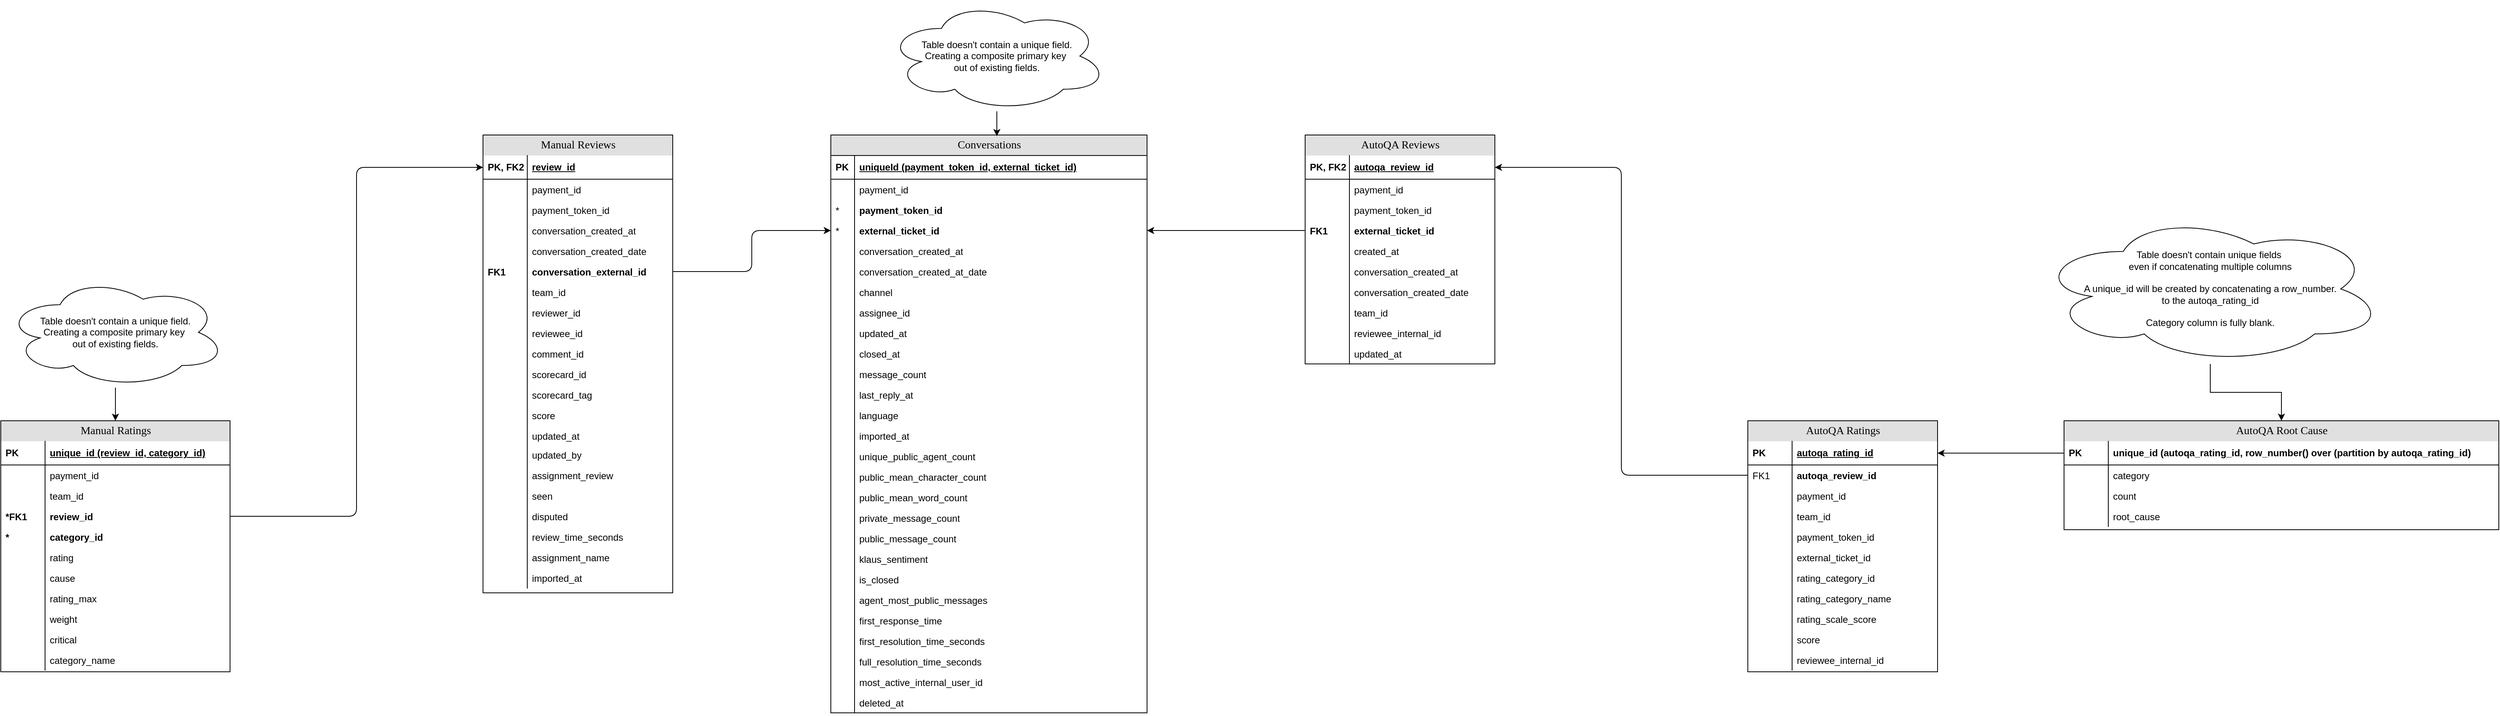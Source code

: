 <mxfile version="26.0.8" pages="2">
  <diagram name="Page-1" id="e56a1550-8fbb-45ad-956c-1786394a9013">
    <mxGraphModel dx="4383" dy="1162" grid="1" gridSize="10" guides="1" tooltips="1" connect="1" arrows="1" fold="1" page="1" pageScale="1" pageWidth="1100" pageHeight="850" background="none" math="0" shadow="0">
      <root>
        <mxCell id="0" />
        <mxCell id="1" parent="0" />
        <mxCell id="2e49270ec7c68f3f-80" value="Conversations" style="swimlane;html=1;fontStyle=0;childLayout=stackLayout;horizontal=1;startSize=26;fillColor=#e0e0e0;horizontalStack=0;resizeParent=1;resizeLast=0;collapsible=1;marginBottom=0;swimlaneFillColor=#ffffff;align=center;rounded=0;shadow=0;comic=0;labelBackgroundColor=none;strokeWidth=1;fontFamily=Verdana;fontSize=14" parent="1" vertex="1">
          <mxGeometry x="-320" y="360" width="400" height="732" as="geometry" />
        </mxCell>
        <mxCell id="2e49270ec7c68f3f-81" value="uniqueId (payment_token_id, external_ticket_id)" style="shape=partialRectangle;top=0;left=0;right=0;bottom=1;html=1;align=left;verticalAlign=middle;fillColor=none;spacingLeft=34;spacingRight=4;whiteSpace=wrap;overflow=hidden;rotatable=0;points=[[0,0.5],[1,0.5]];portConstraint=eastwest;dropTarget=0;fontStyle=5;" parent="2e49270ec7c68f3f-80" vertex="1">
          <mxGeometry y="26" width="400" height="30" as="geometry" />
        </mxCell>
        <mxCell id="2e49270ec7c68f3f-82" value="PK" style="shape=partialRectangle;top=0;left=0;bottom=0;html=1;fillColor=none;align=left;verticalAlign=middle;spacingLeft=4;spacingRight=4;whiteSpace=wrap;overflow=hidden;rotatable=0;points=[];portConstraint=eastwest;part=1;fontStyle=1" parent="2e49270ec7c68f3f-81" vertex="1" connectable="0">
          <mxGeometry width="30" height="30" as="geometry" />
        </mxCell>
        <mxCell id="2e49270ec7c68f3f-83" value="payment_id" style="shape=partialRectangle;top=0;left=0;right=0;bottom=0;html=1;align=left;verticalAlign=top;fillColor=none;spacingLeft=34;spacingRight=4;whiteSpace=wrap;overflow=hidden;rotatable=0;points=[[0,0.5],[1,0.5]];portConstraint=eastwest;dropTarget=0;" parent="2e49270ec7c68f3f-80" vertex="1">
          <mxGeometry y="56" width="400" height="26" as="geometry" />
        </mxCell>
        <mxCell id="2e49270ec7c68f3f-84" value="" style="shape=partialRectangle;top=0;left=0;bottom=0;html=1;fillColor=none;align=left;verticalAlign=top;spacingLeft=4;spacingRight=4;whiteSpace=wrap;overflow=hidden;rotatable=0;points=[];portConstraint=eastwest;part=1;" parent="2e49270ec7c68f3f-83" vertex="1" connectable="0">
          <mxGeometry width="30" height="26" as="geometry" />
        </mxCell>
        <mxCell id="2e49270ec7c68f3f-85" value="payment_token_id" style="shape=partialRectangle;top=0;left=0;right=0;bottom=0;html=1;align=left;verticalAlign=top;fillColor=none;spacingLeft=34;spacingRight=4;whiteSpace=wrap;overflow=hidden;rotatable=0;points=[[0,0.5],[1,0.5]];portConstraint=eastwest;dropTarget=0;fontStyle=1" parent="2e49270ec7c68f3f-80" vertex="1">
          <mxGeometry y="82" width="400" height="26" as="geometry" />
        </mxCell>
        <mxCell id="2e49270ec7c68f3f-86" value="*" style="shape=partialRectangle;top=0;left=0;bottom=0;html=1;fillColor=none;align=left;verticalAlign=top;spacingLeft=4;spacingRight=4;whiteSpace=wrap;overflow=hidden;rotatable=0;points=[];portConstraint=eastwest;part=1;" parent="2e49270ec7c68f3f-85" vertex="1" connectable="0">
          <mxGeometry width="30" height="26" as="geometry" />
        </mxCell>
        <mxCell id="VDMEnBiIt8bDcIozuHvG-102" value="external_ticket_id" style="shape=partialRectangle;top=0;left=0;right=0;bottom=0;html=1;align=left;verticalAlign=top;fillColor=none;spacingLeft=34;spacingRight=4;whiteSpace=wrap;overflow=hidden;rotatable=0;points=[[0,0.5],[1,0.5]];portConstraint=eastwest;dropTarget=0;fontStyle=1" vertex="1" parent="2e49270ec7c68f3f-80">
          <mxGeometry y="108" width="400" height="26" as="geometry" />
        </mxCell>
        <mxCell id="VDMEnBiIt8bDcIozuHvG-103" value="*" style="shape=partialRectangle;top=0;left=0;bottom=0;html=1;fillColor=none;align=left;verticalAlign=top;spacingLeft=4;spacingRight=4;whiteSpace=wrap;overflow=hidden;rotatable=0;points=[];portConstraint=eastwest;part=1;" vertex="1" connectable="0" parent="VDMEnBiIt8bDcIozuHvG-102">
          <mxGeometry width="30" height="26" as="geometry" />
        </mxCell>
        <mxCell id="2e49270ec7c68f3f-87" value="conversation_created_at" style="shape=partialRectangle;top=0;left=0;right=0;bottom=0;html=1;align=left;verticalAlign=top;fillColor=none;spacingLeft=34;spacingRight=4;whiteSpace=wrap;overflow=hidden;rotatable=0;points=[[0,0.5],[1,0.5]];portConstraint=eastwest;dropTarget=0;" parent="2e49270ec7c68f3f-80" vertex="1">
          <mxGeometry y="134" width="400" height="26" as="geometry" />
        </mxCell>
        <mxCell id="2e49270ec7c68f3f-88" value="" style="shape=partialRectangle;top=0;left=0;bottom=0;html=1;fillColor=none;align=left;verticalAlign=top;spacingLeft=4;spacingRight=4;whiteSpace=wrap;overflow=hidden;rotatable=0;points=[];portConstraint=eastwest;part=1;" parent="2e49270ec7c68f3f-87" vertex="1" connectable="0">
          <mxGeometry width="30" height="26" as="geometry" />
        </mxCell>
        <mxCell id="VDMEnBiIt8bDcIozuHvG-3" value="conversation_created_at_date" style="shape=partialRectangle;top=0;left=0;right=0;bottom=0;html=1;align=left;verticalAlign=top;fillColor=none;spacingLeft=34;spacingRight=4;whiteSpace=wrap;overflow=hidden;rotatable=0;points=[[0,0.5],[1,0.5]];portConstraint=eastwest;dropTarget=0;" vertex="1" parent="2e49270ec7c68f3f-80">
          <mxGeometry y="160" width="400" height="26" as="geometry" />
        </mxCell>
        <mxCell id="VDMEnBiIt8bDcIozuHvG-4" value="" style="shape=partialRectangle;top=0;left=0;bottom=0;html=1;fillColor=none;align=left;verticalAlign=top;spacingLeft=4;spacingRight=4;whiteSpace=wrap;overflow=hidden;rotatable=0;points=[];portConstraint=eastwest;part=1;" vertex="1" connectable="0" parent="VDMEnBiIt8bDcIozuHvG-3">
          <mxGeometry width="30" height="26" as="geometry" />
        </mxCell>
        <mxCell id="VDMEnBiIt8bDcIozuHvG-5" value="channel" style="shape=partialRectangle;top=0;left=0;right=0;bottom=0;html=1;align=left;verticalAlign=top;fillColor=none;spacingLeft=34;spacingRight=4;whiteSpace=wrap;overflow=hidden;rotatable=0;points=[[0,0.5],[1,0.5]];portConstraint=eastwest;dropTarget=0;" vertex="1" parent="2e49270ec7c68f3f-80">
          <mxGeometry y="186" width="400" height="26" as="geometry" />
        </mxCell>
        <mxCell id="VDMEnBiIt8bDcIozuHvG-6" value="" style="shape=partialRectangle;top=0;left=0;bottom=0;html=1;fillColor=none;align=left;verticalAlign=top;spacingLeft=4;spacingRight=4;whiteSpace=wrap;overflow=hidden;rotatable=0;points=[];portConstraint=eastwest;part=1;" vertex="1" connectable="0" parent="VDMEnBiIt8bDcIozuHvG-5">
          <mxGeometry width="30" height="26" as="geometry" />
        </mxCell>
        <mxCell id="VDMEnBiIt8bDcIozuHvG-9" value="assignee_id" style="shape=partialRectangle;top=0;left=0;right=0;bottom=0;html=1;align=left;verticalAlign=top;fillColor=none;spacingLeft=34;spacingRight=4;whiteSpace=wrap;overflow=hidden;rotatable=0;points=[[0,0.5],[1,0.5]];portConstraint=eastwest;dropTarget=0;" vertex="1" parent="2e49270ec7c68f3f-80">
          <mxGeometry y="212" width="400" height="26" as="geometry" />
        </mxCell>
        <mxCell id="VDMEnBiIt8bDcIozuHvG-10" value="" style="shape=partialRectangle;top=0;left=0;bottom=0;html=1;fillColor=none;align=left;verticalAlign=top;spacingLeft=4;spacingRight=4;whiteSpace=wrap;overflow=hidden;rotatable=0;points=[];portConstraint=eastwest;part=1;" vertex="1" connectable="0" parent="VDMEnBiIt8bDcIozuHvG-9">
          <mxGeometry width="30" height="26" as="geometry" />
        </mxCell>
        <mxCell id="VDMEnBiIt8bDcIozuHvG-11" value="updated_at" style="shape=partialRectangle;top=0;left=0;right=0;bottom=0;html=1;align=left;verticalAlign=top;fillColor=none;spacingLeft=34;spacingRight=4;whiteSpace=wrap;overflow=hidden;rotatable=0;points=[[0,0.5],[1,0.5]];portConstraint=eastwest;dropTarget=0;" vertex="1" parent="2e49270ec7c68f3f-80">
          <mxGeometry y="238" width="400" height="26" as="geometry" />
        </mxCell>
        <mxCell id="VDMEnBiIt8bDcIozuHvG-12" value="" style="shape=partialRectangle;top=0;left=0;bottom=0;html=1;fillColor=none;align=left;verticalAlign=top;spacingLeft=4;spacingRight=4;whiteSpace=wrap;overflow=hidden;rotatable=0;points=[];portConstraint=eastwest;part=1;" vertex="1" connectable="0" parent="VDMEnBiIt8bDcIozuHvG-11">
          <mxGeometry width="30" height="26" as="geometry" />
        </mxCell>
        <mxCell id="VDMEnBiIt8bDcIozuHvG-7" value="closed_at" style="shape=partialRectangle;top=0;left=0;right=0;bottom=0;html=1;align=left;verticalAlign=top;fillColor=none;spacingLeft=34;spacingRight=4;whiteSpace=wrap;overflow=hidden;rotatable=0;points=[[0,0.5],[1,0.5]];portConstraint=eastwest;dropTarget=0;" vertex="1" parent="2e49270ec7c68f3f-80">
          <mxGeometry y="264" width="400" height="26" as="geometry" />
        </mxCell>
        <mxCell id="VDMEnBiIt8bDcIozuHvG-8" value="" style="shape=partialRectangle;top=0;left=0;bottom=0;html=1;fillColor=none;align=left;verticalAlign=top;spacingLeft=4;spacingRight=4;whiteSpace=wrap;overflow=hidden;rotatable=0;points=[];portConstraint=eastwest;part=1;" vertex="1" connectable="0" parent="VDMEnBiIt8bDcIozuHvG-7">
          <mxGeometry width="30" height="26" as="geometry" />
        </mxCell>
        <mxCell id="VDMEnBiIt8bDcIozuHvG-13" value="message_count" style="shape=partialRectangle;top=0;left=0;right=0;bottom=0;html=1;align=left;verticalAlign=top;fillColor=none;spacingLeft=34;spacingRight=4;whiteSpace=wrap;overflow=hidden;rotatable=0;points=[[0,0.5],[1,0.5]];portConstraint=eastwest;dropTarget=0;" vertex="1" parent="2e49270ec7c68f3f-80">
          <mxGeometry y="290" width="400" height="26" as="geometry" />
        </mxCell>
        <mxCell id="VDMEnBiIt8bDcIozuHvG-14" value="" style="shape=partialRectangle;top=0;left=0;bottom=0;html=1;fillColor=none;align=left;verticalAlign=top;spacingLeft=4;spacingRight=4;whiteSpace=wrap;overflow=hidden;rotatable=0;points=[];portConstraint=eastwest;part=1;" vertex="1" connectable="0" parent="VDMEnBiIt8bDcIozuHvG-13">
          <mxGeometry width="30" height="26" as="geometry" />
        </mxCell>
        <mxCell id="VDMEnBiIt8bDcIozuHvG-15" value="last_reply_at" style="shape=partialRectangle;top=0;left=0;right=0;bottom=0;html=1;align=left;verticalAlign=top;fillColor=none;spacingLeft=34;spacingRight=4;whiteSpace=wrap;overflow=hidden;rotatable=0;points=[[0,0.5],[1,0.5]];portConstraint=eastwest;dropTarget=0;" vertex="1" parent="2e49270ec7c68f3f-80">
          <mxGeometry y="316" width="400" height="26" as="geometry" />
        </mxCell>
        <mxCell id="VDMEnBiIt8bDcIozuHvG-16" value="" style="shape=partialRectangle;top=0;left=0;bottom=0;html=1;fillColor=none;align=left;verticalAlign=top;spacingLeft=4;spacingRight=4;whiteSpace=wrap;overflow=hidden;rotatable=0;points=[];portConstraint=eastwest;part=1;" vertex="1" connectable="0" parent="VDMEnBiIt8bDcIozuHvG-15">
          <mxGeometry width="30" height="26" as="geometry" />
        </mxCell>
        <mxCell id="VDMEnBiIt8bDcIozuHvG-17" value="language" style="shape=partialRectangle;top=0;left=0;right=0;bottom=0;html=1;align=left;verticalAlign=top;fillColor=none;spacingLeft=34;spacingRight=4;whiteSpace=wrap;overflow=hidden;rotatable=0;points=[[0,0.5],[1,0.5]];portConstraint=eastwest;dropTarget=0;" vertex="1" parent="2e49270ec7c68f3f-80">
          <mxGeometry y="342" width="400" height="26" as="geometry" />
        </mxCell>
        <mxCell id="VDMEnBiIt8bDcIozuHvG-18" value="" style="shape=partialRectangle;top=0;left=0;bottom=0;html=1;fillColor=none;align=left;verticalAlign=top;spacingLeft=4;spacingRight=4;whiteSpace=wrap;overflow=hidden;rotatable=0;points=[];portConstraint=eastwest;part=1;" vertex="1" connectable="0" parent="VDMEnBiIt8bDcIozuHvG-17">
          <mxGeometry width="30" height="26" as="geometry" />
        </mxCell>
        <mxCell id="VDMEnBiIt8bDcIozuHvG-19" value="imported_at" style="shape=partialRectangle;top=0;left=0;right=0;bottom=0;html=1;align=left;verticalAlign=top;fillColor=none;spacingLeft=34;spacingRight=4;whiteSpace=wrap;overflow=hidden;rotatable=0;points=[[0,0.5],[1,0.5]];portConstraint=eastwest;dropTarget=0;" vertex="1" parent="2e49270ec7c68f3f-80">
          <mxGeometry y="368" width="400" height="26" as="geometry" />
        </mxCell>
        <mxCell id="VDMEnBiIt8bDcIozuHvG-20" value="" style="shape=partialRectangle;top=0;left=0;bottom=0;html=1;fillColor=none;align=left;verticalAlign=top;spacingLeft=4;spacingRight=4;whiteSpace=wrap;overflow=hidden;rotatable=0;points=[];portConstraint=eastwest;part=1;" vertex="1" connectable="0" parent="VDMEnBiIt8bDcIozuHvG-19">
          <mxGeometry width="30" height="26" as="geometry" />
        </mxCell>
        <mxCell id="VDMEnBiIt8bDcIozuHvG-21" value="unique_public_agent_count" style="shape=partialRectangle;top=0;left=0;right=0;bottom=0;html=1;align=left;verticalAlign=top;fillColor=none;spacingLeft=34;spacingRight=4;whiteSpace=wrap;overflow=hidden;rotatable=0;points=[[0,0.5],[1,0.5]];portConstraint=eastwest;dropTarget=0;" vertex="1" parent="2e49270ec7c68f3f-80">
          <mxGeometry y="394" width="400" height="26" as="geometry" />
        </mxCell>
        <mxCell id="VDMEnBiIt8bDcIozuHvG-22" value="" style="shape=partialRectangle;top=0;left=0;bottom=0;html=1;fillColor=none;align=left;verticalAlign=top;spacingLeft=4;spacingRight=4;whiteSpace=wrap;overflow=hidden;rotatable=0;points=[];portConstraint=eastwest;part=1;" vertex="1" connectable="0" parent="VDMEnBiIt8bDcIozuHvG-21">
          <mxGeometry width="30" height="26" as="geometry" />
        </mxCell>
        <mxCell id="VDMEnBiIt8bDcIozuHvG-23" value="public_mean_character_count" style="shape=partialRectangle;top=0;left=0;right=0;bottom=0;html=1;align=left;verticalAlign=top;fillColor=none;spacingLeft=34;spacingRight=4;whiteSpace=wrap;overflow=hidden;rotatable=0;points=[[0,0.5],[1,0.5]];portConstraint=eastwest;dropTarget=0;" vertex="1" parent="2e49270ec7c68f3f-80">
          <mxGeometry y="420" width="400" height="26" as="geometry" />
        </mxCell>
        <mxCell id="VDMEnBiIt8bDcIozuHvG-24" value="" style="shape=partialRectangle;top=0;left=0;bottom=0;html=1;fillColor=none;align=left;verticalAlign=top;spacingLeft=4;spacingRight=4;whiteSpace=wrap;overflow=hidden;rotatable=0;points=[];portConstraint=eastwest;part=1;" vertex="1" connectable="0" parent="VDMEnBiIt8bDcIozuHvG-23">
          <mxGeometry width="30" height="26" as="geometry" />
        </mxCell>
        <mxCell id="VDMEnBiIt8bDcIozuHvG-25" value="public_mean_word_count" style="shape=partialRectangle;top=0;left=0;right=0;bottom=0;html=1;align=left;verticalAlign=top;fillColor=none;spacingLeft=34;spacingRight=4;whiteSpace=wrap;overflow=hidden;rotatable=0;points=[[0,0.5],[1,0.5]];portConstraint=eastwest;dropTarget=0;" vertex="1" parent="2e49270ec7c68f3f-80">
          <mxGeometry y="446" width="400" height="26" as="geometry" />
        </mxCell>
        <mxCell id="VDMEnBiIt8bDcIozuHvG-26" value="" style="shape=partialRectangle;top=0;left=0;bottom=0;html=1;fillColor=none;align=left;verticalAlign=top;spacingLeft=4;spacingRight=4;whiteSpace=wrap;overflow=hidden;rotatable=0;points=[];portConstraint=eastwest;part=1;" vertex="1" connectable="0" parent="VDMEnBiIt8bDcIozuHvG-25">
          <mxGeometry width="30" height="26" as="geometry" />
        </mxCell>
        <mxCell id="VDMEnBiIt8bDcIozuHvG-27" value="private_message_count" style="shape=partialRectangle;top=0;left=0;right=0;bottom=0;html=1;align=left;verticalAlign=top;fillColor=none;spacingLeft=34;spacingRight=4;whiteSpace=wrap;overflow=hidden;rotatable=0;points=[[0,0.5],[1,0.5]];portConstraint=eastwest;dropTarget=0;" vertex="1" parent="2e49270ec7c68f3f-80">
          <mxGeometry y="472" width="400" height="26" as="geometry" />
        </mxCell>
        <mxCell id="VDMEnBiIt8bDcIozuHvG-28" value="" style="shape=partialRectangle;top=0;left=0;bottom=0;html=1;fillColor=none;align=left;verticalAlign=top;spacingLeft=4;spacingRight=4;whiteSpace=wrap;overflow=hidden;rotatable=0;points=[];portConstraint=eastwest;part=1;" vertex="1" connectable="0" parent="VDMEnBiIt8bDcIozuHvG-27">
          <mxGeometry width="30" height="26" as="geometry" />
        </mxCell>
        <mxCell id="VDMEnBiIt8bDcIozuHvG-29" value="public_message_count" style="shape=partialRectangle;top=0;left=0;right=0;bottom=0;html=1;align=left;verticalAlign=top;fillColor=none;spacingLeft=34;spacingRight=4;whiteSpace=wrap;overflow=hidden;rotatable=0;points=[[0,0.5],[1,0.5]];portConstraint=eastwest;dropTarget=0;" vertex="1" parent="2e49270ec7c68f3f-80">
          <mxGeometry y="498" width="400" height="26" as="geometry" />
        </mxCell>
        <mxCell id="VDMEnBiIt8bDcIozuHvG-30" value="" style="shape=partialRectangle;top=0;left=0;bottom=0;html=1;fillColor=none;align=left;verticalAlign=top;spacingLeft=4;spacingRight=4;whiteSpace=wrap;overflow=hidden;rotatable=0;points=[];portConstraint=eastwest;part=1;" vertex="1" connectable="0" parent="VDMEnBiIt8bDcIozuHvG-29">
          <mxGeometry width="30" height="26" as="geometry" />
        </mxCell>
        <mxCell id="VDMEnBiIt8bDcIozuHvG-31" value="klaus_sentiment" style="shape=partialRectangle;top=0;left=0;right=0;bottom=0;html=1;align=left;verticalAlign=top;fillColor=none;spacingLeft=34;spacingRight=4;whiteSpace=wrap;overflow=hidden;rotatable=0;points=[[0,0.5],[1,0.5]];portConstraint=eastwest;dropTarget=0;" vertex="1" parent="2e49270ec7c68f3f-80">
          <mxGeometry y="524" width="400" height="26" as="geometry" />
        </mxCell>
        <mxCell id="VDMEnBiIt8bDcIozuHvG-32" value="" style="shape=partialRectangle;top=0;left=0;bottom=0;html=1;fillColor=none;align=left;verticalAlign=top;spacingLeft=4;spacingRight=4;whiteSpace=wrap;overflow=hidden;rotatable=0;points=[];portConstraint=eastwest;part=1;" vertex="1" connectable="0" parent="VDMEnBiIt8bDcIozuHvG-31">
          <mxGeometry width="30" height="26" as="geometry" />
        </mxCell>
        <mxCell id="VDMEnBiIt8bDcIozuHvG-33" value="is_closed" style="shape=partialRectangle;top=0;left=0;right=0;bottom=0;html=1;align=left;verticalAlign=top;fillColor=none;spacingLeft=34;spacingRight=4;whiteSpace=wrap;overflow=hidden;rotatable=0;points=[[0,0.5],[1,0.5]];portConstraint=eastwest;dropTarget=0;" vertex="1" parent="2e49270ec7c68f3f-80">
          <mxGeometry y="550" width="400" height="26" as="geometry" />
        </mxCell>
        <mxCell id="VDMEnBiIt8bDcIozuHvG-34" value="" style="shape=partialRectangle;top=0;left=0;bottom=0;html=1;fillColor=none;align=left;verticalAlign=top;spacingLeft=4;spacingRight=4;whiteSpace=wrap;overflow=hidden;rotatable=0;points=[];portConstraint=eastwest;part=1;" vertex="1" connectable="0" parent="VDMEnBiIt8bDcIozuHvG-33">
          <mxGeometry width="30" height="26" as="geometry" />
        </mxCell>
        <mxCell id="VDMEnBiIt8bDcIozuHvG-35" value="agent_most_public_messages" style="shape=partialRectangle;top=0;left=0;right=0;bottom=0;html=1;align=left;verticalAlign=top;fillColor=none;spacingLeft=34;spacingRight=4;whiteSpace=wrap;overflow=hidden;rotatable=0;points=[[0,0.5],[1,0.5]];portConstraint=eastwest;dropTarget=0;" vertex="1" parent="2e49270ec7c68f3f-80">
          <mxGeometry y="576" width="400" height="26" as="geometry" />
        </mxCell>
        <mxCell id="VDMEnBiIt8bDcIozuHvG-36" value="" style="shape=partialRectangle;top=0;left=0;bottom=0;html=1;fillColor=none;align=left;verticalAlign=top;spacingLeft=4;spacingRight=4;whiteSpace=wrap;overflow=hidden;rotatable=0;points=[];portConstraint=eastwest;part=1;" vertex="1" connectable="0" parent="VDMEnBiIt8bDcIozuHvG-35">
          <mxGeometry width="30" height="26" as="geometry" />
        </mxCell>
        <mxCell id="VDMEnBiIt8bDcIozuHvG-37" value="first_response_time" style="shape=partialRectangle;top=0;left=0;right=0;bottom=0;html=1;align=left;verticalAlign=top;fillColor=none;spacingLeft=34;spacingRight=4;whiteSpace=wrap;overflow=hidden;rotatable=0;points=[[0,0.5],[1,0.5]];portConstraint=eastwest;dropTarget=0;" vertex="1" parent="2e49270ec7c68f3f-80">
          <mxGeometry y="602" width="400" height="26" as="geometry" />
        </mxCell>
        <mxCell id="VDMEnBiIt8bDcIozuHvG-38" value="" style="shape=partialRectangle;top=0;left=0;bottom=0;html=1;fillColor=none;align=left;verticalAlign=top;spacingLeft=4;spacingRight=4;whiteSpace=wrap;overflow=hidden;rotatable=0;points=[];portConstraint=eastwest;part=1;" vertex="1" connectable="0" parent="VDMEnBiIt8bDcIozuHvG-37">
          <mxGeometry width="30" height="26" as="geometry" />
        </mxCell>
        <mxCell id="VDMEnBiIt8bDcIozuHvG-39" value="first_resolution_time_seconds" style="shape=partialRectangle;top=0;left=0;right=0;bottom=0;html=1;align=left;verticalAlign=top;fillColor=none;spacingLeft=34;spacingRight=4;whiteSpace=wrap;overflow=hidden;rotatable=0;points=[[0,0.5],[1,0.5]];portConstraint=eastwest;dropTarget=0;" vertex="1" parent="2e49270ec7c68f3f-80">
          <mxGeometry y="628" width="400" height="26" as="geometry" />
        </mxCell>
        <mxCell id="VDMEnBiIt8bDcIozuHvG-40" value="" style="shape=partialRectangle;top=0;left=0;bottom=0;html=1;fillColor=none;align=left;verticalAlign=top;spacingLeft=4;spacingRight=4;whiteSpace=wrap;overflow=hidden;rotatable=0;points=[];portConstraint=eastwest;part=1;" vertex="1" connectable="0" parent="VDMEnBiIt8bDcIozuHvG-39">
          <mxGeometry width="30" height="26" as="geometry" />
        </mxCell>
        <mxCell id="VDMEnBiIt8bDcIozuHvG-41" value="full_resolution_time_seconds" style="shape=partialRectangle;top=0;left=0;right=0;bottom=0;html=1;align=left;verticalAlign=top;fillColor=none;spacingLeft=34;spacingRight=4;whiteSpace=wrap;overflow=hidden;rotatable=0;points=[[0,0.5],[1,0.5]];portConstraint=eastwest;dropTarget=0;" vertex="1" parent="2e49270ec7c68f3f-80">
          <mxGeometry y="654" width="400" height="26" as="geometry" />
        </mxCell>
        <mxCell id="VDMEnBiIt8bDcIozuHvG-42" value="" style="shape=partialRectangle;top=0;left=0;bottom=0;html=1;fillColor=none;align=left;verticalAlign=top;spacingLeft=4;spacingRight=4;whiteSpace=wrap;overflow=hidden;rotatable=0;points=[];portConstraint=eastwest;part=1;" vertex="1" connectable="0" parent="VDMEnBiIt8bDcIozuHvG-41">
          <mxGeometry width="30" height="26" as="geometry" />
        </mxCell>
        <mxCell id="VDMEnBiIt8bDcIozuHvG-43" value="most_active_internal_user_id" style="shape=partialRectangle;top=0;left=0;right=0;bottom=0;html=1;align=left;verticalAlign=top;fillColor=none;spacingLeft=34;spacingRight=4;whiteSpace=wrap;overflow=hidden;rotatable=0;points=[[0,0.5],[1,0.5]];portConstraint=eastwest;dropTarget=0;" vertex="1" parent="2e49270ec7c68f3f-80">
          <mxGeometry y="680" width="400" height="26" as="geometry" />
        </mxCell>
        <mxCell id="VDMEnBiIt8bDcIozuHvG-44" value="" style="shape=partialRectangle;top=0;left=0;bottom=0;html=1;fillColor=none;align=left;verticalAlign=top;spacingLeft=4;spacingRight=4;whiteSpace=wrap;overflow=hidden;rotatable=0;points=[];portConstraint=eastwest;part=1;" vertex="1" connectable="0" parent="VDMEnBiIt8bDcIozuHvG-43">
          <mxGeometry width="30" height="26" as="geometry" />
        </mxCell>
        <mxCell id="VDMEnBiIt8bDcIozuHvG-45" value="deleted_at" style="shape=partialRectangle;top=0;left=0;right=0;bottom=0;html=1;align=left;verticalAlign=top;fillColor=none;spacingLeft=34;spacingRight=4;whiteSpace=wrap;overflow=hidden;rotatable=0;points=[[0,0.5],[1,0.5]];portConstraint=eastwest;dropTarget=0;" vertex="1" parent="2e49270ec7c68f3f-80">
          <mxGeometry y="706" width="400" height="26" as="geometry" />
        </mxCell>
        <mxCell id="VDMEnBiIt8bDcIozuHvG-46" value="" style="shape=partialRectangle;top=0;left=0;bottom=0;html=1;fillColor=none;align=left;verticalAlign=top;spacingLeft=4;spacingRight=4;whiteSpace=wrap;overflow=hidden;rotatable=0;points=[];portConstraint=eastwest;part=1;" vertex="1" connectable="0" parent="VDMEnBiIt8bDcIozuHvG-45">
          <mxGeometry width="30" height="26" as="geometry" />
        </mxCell>
        <mxCell id="VDMEnBiIt8bDcIozuHvG-105" value="&lt;div&gt;Table doesn&#39;t contain a unique field.&lt;/div&gt;Creating a composite primary key&amp;nbsp;&lt;div&gt;out of existing fields.&lt;/div&gt;" style="ellipse;shape=cloud;whiteSpace=wrap;html=1;spacingLeft=0;" vertex="1" parent="1">
          <mxGeometry x="-250" y="190" width="280" height="140" as="geometry" />
        </mxCell>
        <mxCell id="VDMEnBiIt8bDcIozuHvG-108" style="edgeStyle=orthogonalEdgeStyle;rounded=0;orthogonalLoop=1;jettySize=auto;html=1;entryX=0.525;entryY=0.002;entryDx=0;entryDy=0;entryPerimeter=0;" edge="1" parent="1" source="VDMEnBiIt8bDcIozuHvG-105" target="2e49270ec7c68f3f-80">
          <mxGeometry relative="1" as="geometry" />
        </mxCell>
        <mxCell id="VDMEnBiIt8bDcIozuHvG-110" value="Manual Reviews" style="swimlane;html=1;fontStyle=0;childLayout=stackLayout;horizontal=1;startSize=26;fillColor=#e0e0e0;horizontalStack=0;resizeParent=1;resizeLast=0;collapsible=1;marginBottom=0;swimlaneFillColor=#ffffff;align=center;rounded=0;shadow=0;comic=0;labelBackgroundColor=none;strokeWidth=1;fontFamily=Verdana;fontSize=14;swimlaneLine=0;" vertex="1" parent="1">
          <mxGeometry x="-760" y="360" width="240" height="580" as="geometry" />
        </mxCell>
        <mxCell id="VDMEnBiIt8bDcIozuHvG-111" value="review_id" style="shape=partialRectangle;top=0;left=0;right=0;bottom=0;html=1;align=left;verticalAlign=middle;fillColor=none;spacingLeft=60;spacingRight=4;whiteSpace=wrap;overflow=hidden;rotatable=0;points=[[0,0.5],[1,0.5]];portConstraint=eastwest;dropTarget=0;fontStyle=5;swimlaneLine=0;" vertex="1" parent="VDMEnBiIt8bDcIozuHvG-110">
          <mxGeometry y="26" width="240" height="30" as="geometry" />
        </mxCell>
        <mxCell id="VDMEnBiIt8bDcIozuHvG-112" value="PK, FK2" style="shape=partialRectangle;fontStyle=1;top=0;left=0;bottom=0;html=1;fillColor=none;align=left;verticalAlign=middle;spacingLeft=4;spacingRight=4;whiteSpace=wrap;overflow=hidden;rotatable=0;points=[];portConstraint=eastwest;part=1;swimlaneLine=0;" vertex="1" connectable="0" parent="VDMEnBiIt8bDcIozuHvG-111">
          <mxGeometry width="56" height="30" as="geometry" />
        </mxCell>
        <mxCell id="VDMEnBiIt8bDcIozuHvG-115" value="payment_id" style="shape=partialRectangle;top=1;left=0;right=0;bottom=0;html=1;align=left;verticalAlign=top;fillColor=none;spacingLeft=60;spacingRight=4;whiteSpace=wrap;overflow=hidden;rotatable=0;points=[[0,0.5],[1,0.5]];portConstraint=eastwest;dropTarget=0;" vertex="1" parent="VDMEnBiIt8bDcIozuHvG-110">
          <mxGeometry y="56" width="240" height="26" as="geometry" />
        </mxCell>
        <mxCell id="VDMEnBiIt8bDcIozuHvG-116" value="" style="shape=partialRectangle;top=0;left=0;bottom=0;html=1;fillColor=none;align=left;verticalAlign=top;spacingLeft=4;spacingRight=4;whiteSpace=wrap;overflow=hidden;rotatable=0;points=[];portConstraint=eastwest;part=1;" vertex="1" connectable="0" parent="VDMEnBiIt8bDcIozuHvG-115">
          <mxGeometry width="56" height="26" as="geometry" />
        </mxCell>
        <mxCell id="4zKfhWnxIO-Xe_y0Ikxf-35" value="payment_token_id" style="shape=partialRectangle;top=0;left=0;right=0;bottom=0;html=1;align=left;verticalAlign=top;fillColor=none;spacingLeft=60;spacingRight=4;whiteSpace=wrap;overflow=hidden;rotatable=0;points=[[0,0.5],[1,0.5]];portConstraint=eastwest;dropTarget=0;" vertex="1" parent="VDMEnBiIt8bDcIozuHvG-110">
          <mxGeometry y="82" width="240" height="26" as="geometry" />
        </mxCell>
        <mxCell id="4zKfhWnxIO-Xe_y0Ikxf-36" value="" style="shape=partialRectangle;top=0;left=0;bottom=0;html=1;fillColor=none;align=left;verticalAlign=top;spacingLeft=4;spacingRight=4;whiteSpace=wrap;overflow=hidden;rotatable=0;points=[];portConstraint=eastwest;part=1;" vertex="1" connectable="0" parent="4zKfhWnxIO-Xe_y0Ikxf-35">
          <mxGeometry width="56" height="26" as="geometry" />
        </mxCell>
        <mxCell id="VDMEnBiIt8bDcIozuHvG-124" value="conversation_created_at" style="shape=partialRectangle;top=0;left=0;right=0;bottom=0;html=1;align=left;verticalAlign=top;fillColor=none;spacingLeft=60;spacingRight=4;whiteSpace=wrap;overflow=hidden;rotatable=0;points=[[0,0.5],[1,0.5]];portConstraint=eastwest;dropTarget=0;" vertex="1" parent="VDMEnBiIt8bDcIozuHvG-110">
          <mxGeometry y="108" width="240" height="26" as="geometry" />
        </mxCell>
        <mxCell id="VDMEnBiIt8bDcIozuHvG-125" value="" style="shape=partialRectangle;top=0;left=0;bottom=0;html=1;fillColor=none;align=left;verticalAlign=top;spacingLeft=4;spacingRight=4;whiteSpace=wrap;overflow=hidden;rotatable=0;points=[];portConstraint=eastwest;part=1;" vertex="1" connectable="0" parent="VDMEnBiIt8bDcIozuHvG-124">
          <mxGeometry width="56" height="26" as="geometry" />
        </mxCell>
        <mxCell id="VDMEnBiIt8bDcIozuHvG-126" value="conversation_created_date" style="shape=partialRectangle;top=0;left=0;right=0;bottom=0;html=1;align=left;verticalAlign=top;fillColor=none;spacingLeft=60;spacingRight=4;whiteSpace=wrap;overflow=hidden;rotatable=0;points=[[0,0.5],[1,0.5]];portConstraint=eastwest;dropTarget=0;" vertex="1" parent="VDMEnBiIt8bDcIozuHvG-110">
          <mxGeometry y="134" width="240" height="26" as="geometry" />
        </mxCell>
        <mxCell id="VDMEnBiIt8bDcIozuHvG-127" value="" style="shape=partialRectangle;top=0;left=0;bottom=0;html=1;fillColor=none;align=left;verticalAlign=top;spacingLeft=4;spacingRight=4;whiteSpace=wrap;overflow=hidden;rotatable=0;points=[];portConstraint=eastwest;part=1;" vertex="1" connectable="0" parent="VDMEnBiIt8bDcIozuHvG-126">
          <mxGeometry width="56" height="26" as="geometry" />
        </mxCell>
        <mxCell id="VDMEnBiIt8bDcIozuHvG-129" value="conversation_external_id" style="shape=partialRectangle;top=0;left=0;right=0;bottom=0;html=1;align=left;verticalAlign=top;fillColor=none;spacingLeft=60;spacingRight=4;whiteSpace=wrap;overflow=hidden;rotatable=0;points=[[0,0.5],[1,0.5]];portConstraint=eastwest;dropTarget=0;fontStyle=1" vertex="1" parent="VDMEnBiIt8bDcIozuHvG-110">
          <mxGeometry y="160" width="240" height="26" as="geometry" />
        </mxCell>
        <mxCell id="VDMEnBiIt8bDcIozuHvG-130" value="&lt;b&gt;FK1&lt;/b&gt;" style="shape=partialRectangle;top=0;left=0;bottom=0;html=1;fillColor=none;align=left;verticalAlign=top;spacingLeft=4;spacingRight=4;whiteSpace=wrap;overflow=hidden;rotatable=0;points=[];portConstraint=eastwest;part=1;" vertex="1" connectable="0" parent="VDMEnBiIt8bDcIozuHvG-129">
          <mxGeometry width="56" height="26" as="geometry" />
        </mxCell>
        <mxCell id="VDMEnBiIt8bDcIozuHvG-131" value="team_id" style="shape=partialRectangle;top=0;left=0;right=0;bottom=0;html=1;align=left;verticalAlign=top;fillColor=none;spacingLeft=60;spacingRight=4;whiteSpace=wrap;overflow=hidden;rotatable=0;points=[[0,0.5],[1,0.5]];portConstraint=eastwest;dropTarget=0;" vertex="1" parent="VDMEnBiIt8bDcIozuHvG-110">
          <mxGeometry y="186" width="240" height="26" as="geometry" />
        </mxCell>
        <mxCell id="VDMEnBiIt8bDcIozuHvG-132" value="" style="shape=partialRectangle;top=0;left=0;bottom=0;html=1;fillColor=none;align=left;verticalAlign=top;spacingLeft=4;spacingRight=4;whiteSpace=wrap;overflow=hidden;rotatable=0;points=[];portConstraint=eastwest;part=1;" vertex="1" connectable="0" parent="VDMEnBiIt8bDcIozuHvG-131">
          <mxGeometry width="56" height="26" as="geometry" />
        </mxCell>
        <mxCell id="VDMEnBiIt8bDcIozuHvG-133" value="reviewer_id" style="shape=partialRectangle;top=0;left=0;right=0;bottom=0;html=1;align=left;verticalAlign=top;fillColor=none;spacingLeft=60;spacingRight=4;whiteSpace=wrap;overflow=hidden;rotatable=0;points=[[0,0.5],[1,0.5]];portConstraint=eastwest;dropTarget=0;" vertex="1" parent="VDMEnBiIt8bDcIozuHvG-110">
          <mxGeometry y="212" width="240" height="26" as="geometry" />
        </mxCell>
        <mxCell id="VDMEnBiIt8bDcIozuHvG-134" value="" style="shape=partialRectangle;top=0;left=0;bottom=0;html=1;fillColor=none;align=left;verticalAlign=top;spacingLeft=4;spacingRight=4;whiteSpace=wrap;overflow=hidden;rotatable=0;points=[];portConstraint=eastwest;part=1;" vertex="1" connectable="0" parent="VDMEnBiIt8bDcIozuHvG-133">
          <mxGeometry width="56" height="26" as="geometry" />
        </mxCell>
        <mxCell id="VDMEnBiIt8bDcIozuHvG-135" value="reviewee_id" style="shape=partialRectangle;top=0;left=0;right=0;bottom=0;html=1;align=left;verticalAlign=top;fillColor=none;spacingLeft=60;spacingRight=4;whiteSpace=wrap;overflow=hidden;rotatable=0;points=[[0,0.5],[1,0.5]];portConstraint=eastwest;dropTarget=0;" vertex="1" parent="VDMEnBiIt8bDcIozuHvG-110">
          <mxGeometry y="238" width="240" height="26" as="geometry" />
        </mxCell>
        <mxCell id="VDMEnBiIt8bDcIozuHvG-136" value="" style="shape=partialRectangle;top=0;left=0;bottom=0;html=1;fillColor=none;align=left;verticalAlign=top;spacingLeft=4;spacingRight=4;whiteSpace=wrap;overflow=hidden;rotatable=0;points=[];portConstraint=eastwest;part=1;" vertex="1" connectable="0" parent="VDMEnBiIt8bDcIozuHvG-135">
          <mxGeometry width="56" height="26" as="geometry" />
        </mxCell>
        <mxCell id="VDMEnBiIt8bDcIozuHvG-137" value="comment_id" style="shape=partialRectangle;top=0;left=0;right=0;bottom=0;html=1;align=left;verticalAlign=top;fillColor=none;spacingLeft=60;spacingRight=4;whiteSpace=wrap;overflow=hidden;rotatable=0;points=[[0,0.5],[1,0.5]];portConstraint=eastwest;dropTarget=0;" vertex="1" parent="VDMEnBiIt8bDcIozuHvG-110">
          <mxGeometry y="264" width="240" height="26" as="geometry" />
        </mxCell>
        <mxCell id="VDMEnBiIt8bDcIozuHvG-138" value="" style="shape=partialRectangle;top=0;left=0;bottom=0;html=1;fillColor=none;align=left;verticalAlign=top;spacingLeft=4;spacingRight=4;whiteSpace=wrap;overflow=hidden;rotatable=0;points=[];portConstraint=eastwest;part=1;" vertex="1" connectable="0" parent="VDMEnBiIt8bDcIozuHvG-137">
          <mxGeometry width="56" height="26" as="geometry" />
        </mxCell>
        <mxCell id="VDMEnBiIt8bDcIozuHvG-139" value="scorecard_id" style="shape=partialRectangle;top=0;left=0;right=0;bottom=0;html=1;align=left;verticalAlign=top;fillColor=none;spacingLeft=60;spacingRight=4;whiteSpace=wrap;overflow=hidden;rotatable=0;points=[[0,0.5],[1,0.5]];portConstraint=eastwest;dropTarget=0;" vertex="1" parent="VDMEnBiIt8bDcIozuHvG-110">
          <mxGeometry y="290" width="240" height="26" as="geometry" />
        </mxCell>
        <mxCell id="VDMEnBiIt8bDcIozuHvG-140" value="" style="shape=partialRectangle;top=0;left=0;bottom=0;html=1;fillColor=none;align=left;verticalAlign=top;spacingLeft=4;spacingRight=4;whiteSpace=wrap;overflow=hidden;rotatable=0;points=[];portConstraint=eastwest;part=1;" vertex="1" connectable="0" parent="VDMEnBiIt8bDcIozuHvG-139">
          <mxGeometry width="56" height="26" as="geometry" />
        </mxCell>
        <mxCell id="VDMEnBiIt8bDcIozuHvG-141" value="scorecard_tag" style="shape=partialRectangle;top=0;left=0;right=0;bottom=0;html=1;align=left;verticalAlign=top;fillColor=none;spacingLeft=60;spacingRight=4;whiteSpace=wrap;overflow=hidden;rotatable=0;points=[[0,0.5],[1,0.5]];portConstraint=eastwest;dropTarget=0;" vertex="1" parent="VDMEnBiIt8bDcIozuHvG-110">
          <mxGeometry y="316" width="240" height="26" as="geometry" />
        </mxCell>
        <mxCell id="VDMEnBiIt8bDcIozuHvG-142" value="" style="shape=partialRectangle;top=0;left=0;bottom=0;html=1;fillColor=none;align=left;verticalAlign=top;spacingLeft=4;spacingRight=4;whiteSpace=wrap;overflow=hidden;rotatable=0;points=[];portConstraint=eastwest;part=1;" vertex="1" connectable="0" parent="VDMEnBiIt8bDcIozuHvG-141">
          <mxGeometry width="56" height="26" as="geometry" />
        </mxCell>
        <mxCell id="VDMEnBiIt8bDcIozuHvG-143" value="score" style="shape=partialRectangle;top=0;left=0;right=0;bottom=0;html=1;align=left;verticalAlign=top;fillColor=none;spacingLeft=60;spacingRight=4;whiteSpace=wrap;overflow=hidden;rotatable=0;points=[[0,0.5],[1,0.5]];portConstraint=eastwest;dropTarget=0;" vertex="1" parent="VDMEnBiIt8bDcIozuHvG-110">
          <mxGeometry y="342" width="240" height="26" as="geometry" />
        </mxCell>
        <mxCell id="VDMEnBiIt8bDcIozuHvG-144" value="" style="shape=partialRectangle;top=0;left=0;bottom=0;html=1;fillColor=none;align=left;verticalAlign=top;spacingLeft=4;spacingRight=4;whiteSpace=wrap;overflow=hidden;rotatable=0;points=[];portConstraint=eastwest;part=1;" vertex="1" connectable="0" parent="VDMEnBiIt8bDcIozuHvG-143">
          <mxGeometry width="56" height="26" as="geometry" />
        </mxCell>
        <mxCell id="VDMEnBiIt8bDcIozuHvG-145" value="updated_at" style="shape=partialRectangle;top=0;left=0;right=0;bottom=0;html=1;align=left;verticalAlign=top;fillColor=none;spacingLeft=60;spacingRight=4;whiteSpace=wrap;overflow=hidden;rotatable=0;points=[[0,0.5],[1,0.5]];portConstraint=eastwest;dropTarget=0;" vertex="1" parent="VDMEnBiIt8bDcIozuHvG-110">
          <mxGeometry y="368" width="240" height="24" as="geometry" />
        </mxCell>
        <mxCell id="VDMEnBiIt8bDcIozuHvG-146" value="" style="shape=partialRectangle;top=0;left=0;bottom=0;html=1;fillColor=none;align=left;verticalAlign=top;spacingLeft=4;spacingRight=4;whiteSpace=wrap;overflow=hidden;rotatable=0;points=[];portConstraint=eastwest;part=1;" vertex="1" connectable="0" parent="VDMEnBiIt8bDcIozuHvG-145">
          <mxGeometry width="56" height="24" as="geometry" />
        </mxCell>
        <mxCell id="VDMEnBiIt8bDcIozuHvG-147" value="updated_by" style="shape=partialRectangle;top=0;left=0;right=0;bottom=0;html=1;align=left;verticalAlign=top;fillColor=none;spacingLeft=60;spacingRight=4;whiteSpace=wrap;overflow=hidden;rotatable=0;points=[[0,0.5],[1,0.5]];portConstraint=eastwest;dropTarget=0;" vertex="1" parent="VDMEnBiIt8bDcIozuHvG-110">
          <mxGeometry y="392" width="240" height="26" as="geometry" />
        </mxCell>
        <mxCell id="VDMEnBiIt8bDcIozuHvG-148" value="" style="shape=partialRectangle;top=0;left=0;bottom=0;html=1;fillColor=none;align=left;verticalAlign=top;spacingLeft=4;spacingRight=4;whiteSpace=wrap;overflow=hidden;rotatable=0;points=[];portConstraint=eastwest;part=1;" vertex="1" connectable="0" parent="VDMEnBiIt8bDcIozuHvG-147">
          <mxGeometry width="56" height="26" as="geometry" />
        </mxCell>
        <mxCell id="VDMEnBiIt8bDcIozuHvG-149" value="assignment_review" style="shape=partialRectangle;top=0;left=0;right=0;bottom=0;html=1;align=left;verticalAlign=top;fillColor=none;spacingLeft=60;spacingRight=4;whiteSpace=wrap;overflow=hidden;rotatable=0;points=[[0,0.5],[1,0.5]];portConstraint=eastwest;dropTarget=0;" vertex="1" parent="VDMEnBiIt8bDcIozuHvG-110">
          <mxGeometry y="418" width="240" height="26" as="geometry" />
        </mxCell>
        <mxCell id="VDMEnBiIt8bDcIozuHvG-150" value="" style="shape=partialRectangle;top=0;left=0;bottom=0;html=1;fillColor=none;align=left;verticalAlign=top;spacingLeft=4;spacingRight=4;whiteSpace=wrap;overflow=hidden;rotatable=0;points=[];portConstraint=eastwest;part=1;" vertex="1" connectable="0" parent="VDMEnBiIt8bDcIozuHvG-149">
          <mxGeometry width="56" height="26" as="geometry" />
        </mxCell>
        <mxCell id="VDMEnBiIt8bDcIozuHvG-151" value="seen" style="shape=partialRectangle;top=0;left=0;right=0;bottom=0;html=1;align=left;verticalAlign=top;fillColor=none;spacingLeft=60;spacingRight=4;whiteSpace=wrap;overflow=hidden;rotatable=0;points=[[0,0.5],[1,0.5]];portConstraint=eastwest;dropTarget=0;" vertex="1" parent="VDMEnBiIt8bDcIozuHvG-110">
          <mxGeometry y="444" width="240" height="26" as="geometry" />
        </mxCell>
        <mxCell id="VDMEnBiIt8bDcIozuHvG-152" value="" style="shape=partialRectangle;top=0;left=0;bottom=0;html=1;fillColor=none;align=left;verticalAlign=top;spacingLeft=4;spacingRight=4;whiteSpace=wrap;overflow=hidden;rotatable=0;points=[];portConstraint=eastwest;part=1;" vertex="1" connectable="0" parent="VDMEnBiIt8bDcIozuHvG-151">
          <mxGeometry width="56" height="26" as="geometry" />
        </mxCell>
        <mxCell id="VDMEnBiIt8bDcIozuHvG-153" value="disputed" style="shape=partialRectangle;top=0;left=0;right=0;bottom=0;html=1;align=left;verticalAlign=top;fillColor=none;spacingLeft=60;spacingRight=4;whiteSpace=wrap;overflow=hidden;rotatable=0;points=[[0,0.5],[1,0.5]];portConstraint=eastwest;dropTarget=0;" vertex="1" parent="VDMEnBiIt8bDcIozuHvG-110">
          <mxGeometry y="470" width="240" height="26" as="geometry" />
        </mxCell>
        <mxCell id="VDMEnBiIt8bDcIozuHvG-154" value="" style="shape=partialRectangle;top=0;left=0;bottom=0;html=1;fillColor=none;align=left;verticalAlign=top;spacingLeft=4;spacingRight=4;whiteSpace=wrap;overflow=hidden;rotatable=0;points=[];portConstraint=eastwest;part=1;" vertex="1" connectable="0" parent="VDMEnBiIt8bDcIozuHvG-153">
          <mxGeometry width="56" height="26" as="geometry" />
        </mxCell>
        <mxCell id="VDMEnBiIt8bDcIozuHvG-155" value="review_time_seconds" style="shape=partialRectangle;top=0;left=0;right=0;bottom=0;html=1;align=left;verticalAlign=top;fillColor=none;spacingLeft=60;spacingRight=4;whiteSpace=wrap;overflow=hidden;rotatable=0;points=[[0,0.5],[1,0.5]];portConstraint=eastwest;dropTarget=0;" vertex="1" parent="VDMEnBiIt8bDcIozuHvG-110">
          <mxGeometry y="496" width="240" height="26" as="geometry" />
        </mxCell>
        <mxCell id="VDMEnBiIt8bDcIozuHvG-156" value="" style="shape=partialRectangle;top=0;left=0;bottom=0;html=1;fillColor=none;align=left;verticalAlign=top;spacingLeft=4;spacingRight=4;whiteSpace=wrap;overflow=hidden;rotatable=0;points=[];portConstraint=eastwest;part=1;" vertex="1" connectable="0" parent="VDMEnBiIt8bDcIozuHvG-155">
          <mxGeometry width="56" height="26" as="geometry" />
        </mxCell>
        <mxCell id="VDMEnBiIt8bDcIozuHvG-157" value="assignment_name" style="shape=partialRectangle;top=0;left=0;right=0;bottom=0;html=1;align=left;verticalAlign=top;fillColor=none;spacingLeft=60;spacingRight=4;whiteSpace=wrap;overflow=hidden;rotatable=0;points=[[0,0.5],[1,0.5]];portConstraint=eastwest;dropTarget=0;" vertex="1" parent="VDMEnBiIt8bDcIozuHvG-110">
          <mxGeometry y="522" width="240" height="26" as="geometry" />
        </mxCell>
        <mxCell id="VDMEnBiIt8bDcIozuHvG-158" value="" style="shape=partialRectangle;top=0;left=0;bottom=0;html=1;fillColor=none;align=left;verticalAlign=top;spacingLeft=4;spacingRight=4;whiteSpace=wrap;overflow=hidden;rotatable=0;points=[];portConstraint=eastwest;part=1;" vertex="1" connectable="0" parent="VDMEnBiIt8bDcIozuHvG-157">
          <mxGeometry width="56" height="26" as="geometry" />
        </mxCell>
        <mxCell id="VDMEnBiIt8bDcIozuHvG-162" value="imported_at" style="shape=partialRectangle;top=0;left=0;right=0;bottom=0;html=1;align=left;verticalAlign=top;fillColor=none;spacingLeft=60;spacingRight=4;whiteSpace=wrap;overflow=hidden;rotatable=0;points=[[0,0.5],[1,0.5]];portConstraint=eastwest;dropTarget=0;" vertex="1" parent="VDMEnBiIt8bDcIozuHvG-110">
          <mxGeometry y="548" width="240" height="26" as="geometry" />
        </mxCell>
        <mxCell id="VDMEnBiIt8bDcIozuHvG-163" value="" style="shape=partialRectangle;top=0;left=0;bottom=0;html=1;fillColor=none;align=left;verticalAlign=top;spacingLeft=4;spacingRight=4;whiteSpace=wrap;overflow=hidden;rotatable=0;points=[];portConstraint=eastwest;part=1;" vertex="1" connectable="0" parent="VDMEnBiIt8bDcIozuHvG-162">
          <mxGeometry width="56" height="26" as="geometry" />
        </mxCell>
        <mxCell id="VDMEnBiIt8bDcIozuHvG-164" style="edgeStyle=orthogonalEdgeStyle;rounded=1;orthogonalLoop=1;jettySize=auto;html=1;entryX=0;entryY=0.5;entryDx=0;entryDy=0;curved=0;" edge="1" parent="1" source="VDMEnBiIt8bDcIozuHvG-129" target="VDMEnBiIt8bDcIozuHvG-102">
          <mxGeometry relative="1" as="geometry" />
        </mxCell>
        <mxCell id="VDMEnBiIt8bDcIozuHvG-209" value="AutoQA Reviews" style="swimlane;html=1;fontStyle=0;childLayout=stackLayout;horizontal=1;startSize=26;fillColor=#e0e0e0;horizontalStack=0;resizeParent=1;resizeLast=0;collapsible=1;marginBottom=0;swimlaneFillColor=#ffffff;align=center;rounded=0;shadow=0;comic=0;labelBackgroundColor=none;strokeWidth=1;fontFamily=Verdana;fontSize=14;swimlaneLine=0;" vertex="1" parent="1">
          <mxGeometry x="280" y="360" width="240" height="290" as="geometry" />
        </mxCell>
        <mxCell id="VDMEnBiIt8bDcIozuHvG-210" value="autoqa_review_id" style="shape=partialRectangle;top=0;left=0;right=0;bottom=0;html=1;align=left;verticalAlign=middle;fillColor=none;spacingLeft=60;spacingRight=4;whiteSpace=wrap;overflow=hidden;rotatable=0;points=[[0,0.5],[1,0.5]];portConstraint=eastwest;dropTarget=0;fontStyle=5;swimlaneLine=0;" vertex="1" parent="VDMEnBiIt8bDcIozuHvG-209">
          <mxGeometry y="26" width="240" height="30" as="geometry" />
        </mxCell>
        <mxCell id="VDMEnBiIt8bDcIozuHvG-211" value="PK, FK2" style="shape=partialRectangle;fontStyle=1;top=0;left=0;bottom=0;html=1;fillColor=none;align=left;verticalAlign=middle;spacingLeft=4;spacingRight=4;whiteSpace=wrap;overflow=hidden;rotatable=0;points=[];portConstraint=eastwest;part=1;swimlaneLine=0;" vertex="1" connectable="0" parent="VDMEnBiIt8bDcIozuHvG-210">
          <mxGeometry width="56" height="30" as="geometry" />
        </mxCell>
        <mxCell id="VDMEnBiIt8bDcIozuHvG-212" value="payment_id" style="shape=partialRectangle;top=1;left=0;right=0;bottom=0;html=1;align=left;verticalAlign=top;fillColor=none;spacingLeft=60;spacingRight=4;whiteSpace=wrap;overflow=hidden;rotatable=0;points=[[0,0.5],[1,0.5]];portConstraint=eastwest;dropTarget=0;" vertex="1" parent="VDMEnBiIt8bDcIozuHvG-209">
          <mxGeometry y="56" width="240" height="26" as="geometry" />
        </mxCell>
        <mxCell id="VDMEnBiIt8bDcIozuHvG-213" value="" style="shape=partialRectangle;top=0;left=0;bottom=0;html=1;fillColor=none;align=left;verticalAlign=top;spacingLeft=4;spacingRight=4;whiteSpace=wrap;overflow=hidden;rotatable=0;points=[];portConstraint=eastwest;part=1;" vertex="1" connectable="0" parent="VDMEnBiIt8bDcIozuHvG-212">
          <mxGeometry width="56" height="26" as="geometry" />
        </mxCell>
        <mxCell id="VDMEnBiIt8bDcIozuHvG-214" value="payment_token_id" style="shape=partialRectangle;top=0;left=0;right=0;bottom=0;html=1;align=left;verticalAlign=top;fillColor=none;spacingLeft=60;spacingRight=4;whiteSpace=wrap;overflow=hidden;rotatable=0;points=[[0,0.5],[1,0.5]];portConstraint=eastwest;dropTarget=0;fontStyle=0" vertex="1" parent="VDMEnBiIt8bDcIozuHvG-209">
          <mxGeometry y="82" width="240" height="26" as="geometry" />
        </mxCell>
        <mxCell id="VDMEnBiIt8bDcIozuHvG-215" value="" style="shape=partialRectangle;top=0;left=0;bottom=0;html=1;fillColor=none;align=left;verticalAlign=top;spacingLeft=4;spacingRight=4;whiteSpace=wrap;overflow=hidden;rotatable=0;points=[];portConstraint=eastwest;part=1;fontStyle=1" vertex="1" connectable="0" parent="VDMEnBiIt8bDcIozuHvG-214">
          <mxGeometry width="56" height="26" as="geometry" />
        </mxCell>
        <mxCell id="VDMEnBiIt8bDcIozuHvG-216" value="&lt;span&gt;external_ticket_id&lt;/span&gt;" style="shape=partialRectangle;top=0;left=0;right=0;bottom=0;html=1;align=left;verticalAlign=top;fillColor=none;spacingLeft=60;spacingRight=4;whiteSpace=wrap;overflow=hidden;rotatable=0;points=[[0,0.5],[1,0.5]];portConstraint=eastwest;dropTarget=0;fontStyle=1" vertex="1" parent="VDMEnBiIt8bDcIozuHvG-209">
          <mxGeometry y="108" width="240" height="26" as="geometry" />
        </mxCell>
        <mxCell id="VDMEnBiIt8bDcIozuHvG-217" value="FK1" style="shape=partialRectangle;top=0;left=0;bottom=0;html=1;fillColor=none;align=left;verticalAlign=top;spacingLeft=4;spacingRight=4;whiteSpace=wrap;overflow=hidden;rotatable=0;points=[];portConstraint=eastwest;part=1;fontStyle=1" vertex="1" connectable="0" parent="VDMEnBiIt8bDcIozuHvG-216">
          <mxGeometry width="56" height="26" as="geometry" />
        </mxCell>
        <mxCell id="VDMEnBiIt8bDcIozuHvG-218" value="created_at" style="shape=partialRectangle;top=0;left=0;right=0;bottom=0;html=1;align=left;verticalAlign=top;fillColor=none;spacingLeft=60;spacingRight=4;whiteSpace=wrap;overflow=hidden;rotatable=0;points=[[0,0.5],[1,0.5]];portConstraint=eastwest;dropTarget=0;" vertex="1" parent="VDMEnBiIt8bDcIozuHvG-209">
          <mxGeometry y="134" width="240" height="26" as="geometry" />
        </mxCell>
        <mxCell id="VDMEnBiIt8bDcIozuHvG-219" value="" style="shape=partialRectangle;top=0;left=0;bottom=0;html=1;fillColor=none;align=left;verticalAlign=top;spacingLeft=4;spacingRight=4;whiteSpace=wrap;overflow=hidden;rotatable=0;points=[];portConstraint=eastwest;part=1;" vertex="1" connectable="0" parent="VDMEnBiIt8bDcIozuHvG-218">
          <mxGeometry width="56" height="26" as="geometry" />
        </mxCell>
        <mxCell id="VDMEnBiIt8bDcIozuHvG-220" value="conversation_created_at" style="shape=partialRectangle;top=0;left=0;right=0;bottom=0;html=1;align=left;verticalAlign=top;fillColor=none;spacingLeft=60;spacingRight=4;whiteSpace=wrap;overflow=hidden;rotatable=0;points=[[0,0.5],[1,0.5]];portConstraint=eastwest;dropTarget=0;fontStyle=0" vertex="1" parent="VDMEnBiIt8bDcIozuHvG-209">
          <mxGeometry y="160" width="240" height="26" as="geometry" />
        </mxCell>
        <mxCell id="VDMEnBiIt8bDcIozuHvG-221" value="" style="shape=partialRectangle;top=0;left=0;bottom=0;html=1;fillColor=none;align=left;verticalAlign=top;spacingLeft=4;spacingRight=4;whiteSpace=wrap;overflow=hidden;rotatable=0;points=[];portConstraint=eastwest;part=1;fontStyle=0" vertex="1" connectable="0" parent="VDMEnBiIt8bDcIozuHvG-220">
          <mxGeometry width="56" height="26" as="geometry" />
        </mxCell>
        <mxCell id="VDMEnBiIt8bDcIozuHvG-222" value="conversation_created_date" style="shape=partialRectangle;top=0;left=0;right=0;bottom=0;html=1;align=left;verticalAlign=top;fillColor=none;spacingLeft=60;spacingRight=4;whiteSpace=wrap;overflow=hidden;rotatable=0;points=[[0,0.5],[1,0.5]];portConstraint=eastwest;dropTarget=0;" vertex="1" parent="VDMEnBiIt8bDcIozuHvG-209">
          <mxGeometry y="186" width="240" height="26" as="geometry" />
        </mxCell>
        <mxCell id="VDMEnBiIt8bDcIozuHvG-223" value="" style="shape=partialRectangle;top=0;left=0;bottom=0;html=1;fillColor=none;align=left;verticalAlign=top;spacingLeft=4;spacingRight=4;whiteSpace=wrap;overflow=hidden;rotatable=0;points=[];portConstraint=eastwest;part=1;" vertex="1" connectable="0" parent="VDMEnBiIt8bDcIozuHvG-222">
          <mxGeometry width="56" height="26" as="geometry" />
        </mxCell>
        <mxCell id="VDMEnBiIt8bDcIozuHvG-224" value="team_id" style="shape=partialRectangle;top=0;left=0;right=0;bottom=0;html=1;align=left;verticalAlign=top;fillColor=none;spacingLeft=60;spacingRight=4;whiteSpace=wrap;overflow=hidden;rotatable=0;points=[[0,0.5],[1,0.5]];portConstraint=eastwest;dropTarget=0;" vertex="1" parent="VDMEnBiIt8bDcIozuHvG-209">
          <mxGeometry y="212" width="240" height="26" as="geometry" />
        </mxCell>
        <mxCell id="VDMEnBiIt8bDcIozuHvG-225" value="" style="shape=partialRectangle;top=0;left=0;bottom=0;html=1;fillColor=none;align=left;verticalAlign=top;spacingLeft=4;spacingRight=4;whiteSpace=wrap;overflow=hidden;rotatable=0;points=[];portConstraint=eastwest;part=1;" vertex="1" connectable="0" parent="VDMEnBiIt8bDcIozuHvG-224">
          <mxGeometry width="56" height="26" as="geometry" />
        </mxCell>
        <mxCell id="VDMEnBiIt8bDcIozuHvG-226" value="reviewee_internal_id" style="shape=partialRectangle;top=0;left=0;right=0;bottom=0;html=1;align=left;verticalAlign=top;fillColor=none;spacingLeft=60;spacingRight=4;whiteSpace=wrap;overflow=hidden;rotatable=0;points=[[0,0.5],[1,0.5]];portConstraint=eastwest;dropTarget=0;" vertex="1" parent="VDMEnBiIt8bDcIozuHvG-209">
          <mxGeometry y="238" width="240" height="26" as="geometry" />
        </mxCell>
        <mxCell id="VDMEnBiIt8bDcIozuHvG-227" value="" style="shape=partialRectangle;top=0;left=0;bottom=0;html=1;fillColor=none;align=left;verticalAlign=top;spacingLeft=4;spacingRight=4;whiteSpace=wrap;overflow=hidden;rotatable=0;points=[];portConstraint=eastwest;part=1;" vertex="1" connectable="0" parent="VDMEnBiIt8bDcIozuHvG-226">
          <mxGeometry width="56" height="26" as="geometry" />
        </mxCell>
        <mxCell id="VDMEnBiIt8bDcIozuHvG-228" value="updated_at" style="shape=partialRectangle;top=0;left=0;right=0;bottom=0;html=1;align=left;verticalAlign=top;fillColor=none;spacingLeft=60;spacingRight=4;whiteSpace=wrap;overflow=hidden;rotatable=0;points=[[0,0.5],[1,0.5]];portConstraint=eastwest;dropTarget=0;" vertex="1" parent="VDMEnBiIt8bDcIozuHvG-209">
          <mxGeometry y="264" width="240" height="26" as="geometry" />
        </mxCell>
        <mxCell id="VDMEnBiIt8bDcIozuHvG-229" value="" style="shape=partialRectangle;top=0;left=0;bottom=0;html=1;fillColor=none;align=left;verticalAlign=top;spacingLeft=4;spacingRight=4;whiteSpace=wrap;overflow=hidden;rotatable=0;points=[];portConstraint=eastwest;part=1;" vertex="1" connectable="0" parent="VDMEnBiIt8bDcIozuHvG-228">
          <mxGeometry width="56" height="26" as="geometry" />
        </mxCell>
        <mxCell id="VDMEnBiIt8bDcIozuHvG-253" style="edgeStyle=orthogonalEdgeStyle;rounded=0;orthogonalLoop=1;jettySize=auto;html=1;" edge="1" parent="1" source="VDMEnBiIt8bDcIozuHvG-216" target="VDMEnBiIt8bDcIozuHvG-102">
          <mxGeometry relative="1" as="geometry" />
        </mxCell>
        <mxCell id="VDMEnBiIt8bDcIozuHvG-254" value="Manual Ratings" style="swimlane;html=1;fontStyle=0;childLayout=stackLayout;horizontal=1;startSize=26;fillColor=#e0e0e0;horizontalStack=0;resizeParent=1;resizeLast=0;collapsible=1;marginBottom=0;swimlaneFillColor=#ffffff;align=center;rounded=0;shadow=0;comic=0;labelBackgroundColor=none;strokeWidth=1;fontFamily=Verdana;fontSize=14;swimlaneLine=0;" vertex="1" parent="1">
          <mxGeometry x="-1370" y="722" width="290" height="318" as="geometry" />
        </mxCell>
        <mxCell id="VDMEnBiIt8bDcIozuHvG-255" value="unique_id (review_id, category_id)" style="shape=partialRectangle;top=0;left=0;right=0;bottom=0;html=1;align=left;verticalAlign=middle;fillColor=none;spacingLeft=60;spacingRight=4;whiteSpace=wrap;overflow=hidden;rotatable=0;points=[[0,0.5],[1,0.5]];portConstraint=eastwest;dropTarget=0;fontStyle=5;swimlaneLine=0;" vertex="1" parent="VDMEnBiIt8bDcIozuHvG-254">
          <mxGeometry y="26" width="290" height="30" as="geometry" />
        </mxCell>
        <mxCell id="VDMEnBiIt8bDcIozuHvG-256" value="PK" style="shape=partialRectangle;fontStyle=1;top=0;left=0;bottom=0;html=1;fillColor=none;align=left;verticalAlign=middle;spacingLeft=4;spacingRight=4;whiteSpace=wrap;overflow=hidden;rotatable=0;points=[];portConstraint=eastwest;part=1;swimlaneLine=0;" vertex="1" connectable="0" parent="VDMEnBiIt8bDcIozuHvG-255">
          <mxGeometry width="56" height="30" as="geometry" />
        </mxCell>
        <mxCell id="VDMEnBiIt8bDcIozuHvG-257" value="payment_id" style="shape=partialRectangle;top=1;left=0;right=0;bottom=0;html=1;align=left;verticalAlign=top;fillColor=none;spacingLeft=60;spacingRight=4;whiteSpace=wrap;overflow=hidden;rotatable=0;points=[[0,0.5],[1,0.5]];portConstraint=eastwest;dropTarget=0;" vertex="1" parent="VDMEnBiIt8bDcIozuHvG-254">
          <mxGeometry y="56" width="290" height="26" as="geometry" />
        </mxCell>
        <mxCell id="VDMEnBiIt8bDcIozuHvG-258" value="" style="shape=partialRectangle;top=0;left=0;bottom=0;html=1;fillColor=none;align=left;verticalAlign=top;spacingLeft=4;spacingRight=4;whiteSpace=wrap;overflow=hidden;rotatable=0;points=[];portConstraint=eastwest;part=1;" vertex="1" connectable="0" parent="VDMEnBiIt8bDcIozuHvG-257">
          <mxGeometry width="56" height="26" as="geometry" />
        </mxCell>
        <mxCell id="VDMEnBiIt8bDcIozuHvG-259" value="team_id" style="shape=partialRectangle;top=0;left=0;right=0;bottom=0;html=1;align=left;verticalAlign=top;fillColor=none;spacingLeft=60;spacingRight=4;whiteSpace=wrap;overflow=hidden;rotatable=0;points=[[0,0.5],[1,0.5]];portConstraint=eastwest;dropTarget=0;fontStyle=0" vertex="1" parent="VDMEnBiIt8bDcIozuHvG-254">
          <mxGeometry y="82" width="290" height="26" as="geometry" />
        </mxCell>
        <mxCell id="VDMEnBiIt8bDcIozuHvG-260" value="" style="shape=partialRectangle;top=0;left=0;bottom=0;html=1;fillColor=none;align=left;verticalAlign=top;spacingLeft=4;spacingRight=4;whiteSpace=wrap;overflow=hidden;rotatable=0;points=[];portConstraint=eastwest;part=1;fontStyle=1" vertex="1" connectable="0" parent="VDMEnBiIt8bDcIozuHvG-259">
          <mxGeometry width="56" height="26" as="geometry" />
        </mxCell>
        <mxCell id="VDMEnBiIt8bDcIozuHvG-261" value="review_id" style="shape=partialRectangle;top=0;left=0;right=0;bottom=0;html=1;align=left;verticalAlign=top;fillColor=none;spacingLeft=60;spacingRight=4;whiteSpace=wrap;overflow=hidden;rotatable=0;points=[[0,0.5],[1,0.5]];portConstraint=eastwest;dropTarget=0;fontStyle=1" vertex="1" parent="VDMEnBiIt8bDcIozuHvG-254">
          <mxGeometry y="108" width="290" height="26" as="geometry" />
        </mxCell>
        <mxCell id="VDMEnBiIt8bDcIozuHvG-262" value="&lt;b&gt;*FK1&lt;/b&gt;" style="shape=partialRectangle;top=0;left=0;bottom=0;html=1;fillColor=none;align=left;verticalAlign=top;spacingLeft=4;spacingRight=4;whiteSpace=wrap;overflow=hidden;rotatable=0;points=[];portConstraint=eastwest;part=1;" vertex="1" connectable="0" parent="VDMEnBiIt8bDcIozuHvG-261">
          <mxGeometry width="56" height="26" as="geometry" />
        </mxCell>
        <mxCell id="VDMEnBiIt8bDcIozuHvG-263" value="category_id" style="shape=partialRectangle;top=0;left=0;right=0;bottom=0;html=1;align=left;verticalAlign=top;fillColor=none;spacingLeft=60;spacingRight=4;whiteSpace=wrap;overflow=hidden;rotatable=0;points=[[0,0.5],[1,0.5]];portConstraint=eastwest;dropTarget=0;fontStyle=1" vertex="1" parent="VDMEnBiIt8bDcIozuHvG-254">
          <mxGeometry y="134" width="290" height="26" as="geometry" />
        </mxCell>
        <mxCell id="VDMEnBiIt8bDcIozuHvG-264" value="&lt;b&gt;*&lt;/b&gt;" style="shape=partialRectangle;top=0;left=0;bottom=0;html=1;fillColor=none;align=left;verticalAlign=top;spacingLeft=4;spacingRight=4;whiteSpace=wrap;overflow=hidden;rotatable=0;points=[];portConstraint=eastwest;part=1;" vertex="1" connectable="0" parent="VDMEnBiIt8bDcIozuHvG-263">
          <mxGeometry width="56" height="26" as="geometry" />
        </mxCell>
        <mxCell id="VDMEnBiIt8bDcIozuHvG-265" value="rating" style="shape=partialRectangle;top=0;left=0;right=0;bottom=0;html=1;align=left;verticalAlign=top;fillColor=none;spacingLeft=60;spacingRight=4;whiteSpace=wrap;overflow=hidden;rotatable=0;points=[[0,0.5],[1,0.5]];portConstraint=eastwest;dropTarget=0;fontStyle=0" vertex="1" parent="VDMEnBiIt8bDcIozuHvG-254">
          <mxGeometry y="160" width="290" height="26" as="geometry" />
        </mxCell>
        <mxCell id="VDMEnBiIt8bDcIozuHvG-266" value="" style="shape=partialRectangle;top=0;left=0;bottom=0;html=1;fillColor=none;align=left;verticalAlign=top;spacingLeft=4;spacingRight=4;whiteSpace=wrap;overflow=hidden;rotatable=0;points=[];portConstraint=eastwest;part=1;" vertex="1" connectable="0" parent="VDMEnBiIt8bDcIozuHvG-265">
          <mxGeometry width="56" height="26" as="geometry" />
        </mxCell>
        <mxCell id="VDMEnBiIt8bDcIozuHvG-267" value="cause" style="shape=partialRectangle;top=0;left=0;right=0;bottom=0;html=1;align=left;verticalAlign=top;fillColor=none;spacingLeft=60;spacingRight=4;whiteSpace=wrap;overflow=hidden;rotatable=0;points=[[0,0.5],[1,0.5]];portConstraint=eastwest;dropTarget=0;" vertex="1" parent="VDMEnBiIt8bDcIozuHvG-254">
          <mxGeometry y="186" width="290" height="26" as="geometry" />
        </mxCell>
        <mxCell id="VDMEnBiIt8bDcIozuHvG-268" value="" style="shape=partialRectangle;top=0;left=0;bottom=0;html=1;fillColor=none;align=left;verticalAlign=top;spacingLeft=4;spacingRight=4;whiteSpace=wrap;overflow=hidden;rotatable=0;points=[];portConstraint=eastwest;part=1;" vertex="1" connectable="0" parent="VDMEnBiIt8bDcIozuHvG-267">
          <mxGeometry width="56" height="26" as="geometry" />
        </mxCell>
        <mxCell id="VDMEnBiIt8bDcIozuHvG-269" value="rating_max" style="shape=partialRectangle;top=0;left=0;right=0;bottom=0;html=1;align=left;verticalAlign=top;fillColor=none;spacingLeft=60;spacingRight=4;whiteSpace=wrap;overflow=hidden;rotatable=0;points=[[0,0.5],[1,0.5]];portConstraint=eastwest;dropTarget=0;" vertex="1" parent="VDMEnBiIt8bDcIozuHvG-254">
          <mxGeometry y="212" width="290" height="26" as="geometry" />
        </mxCell>
        <mxCell id="VDMEnBiIt8bDcIozuHvG-270" value="" style="shape=partialRectangle;top=0;left=0;bottom=0;html=1;fillColor=none;align=left;verticalAlign=top;spacingLeft=4;spacingRight=4;whiteSpace=wrap;overflow=hidden;rotatable=0;points=[];portConstraint=eastwest;part=1;" vertex="1" connectable="0" parent="VDMEnBiIt8bDcIozuHvG-269">
          <mxGeometry width="56" height="26" as="geometry" />
        </mxCell>
        <mxCell id="VDMEnBiIt8bDcIozuHvG-271" value="weight" style="shape=partialRectangle;top=0;left=0;right=0;bottom=0;html=1;align=left;verticalAlign=top;fillColor=none;spacingLeft=60;spacingRight=4;whiteSpace=wrap;overflow=hidden;rotatable=0;points=[[0,0.5],[1,0.5]];portConstraint=eastwest;dropTarget=0;" vertex="1" parent="VDMEnBiIt8bDcIozuHvG-254">
          <mxGeometry y="238" width="290" height="26" as="geometry" />
        </mxCell>
        <mxCell id="VDMEnBiIt8bDcIozuHvG-272" value="" style="shape=partialRectangle;top=0;left=0;bottom=0;html=1;fillColor=none;align=left;verticalAlign=top;spacingLeft=4;spacingRight=4;whiteSpace=wrap;overflow=hidden;rotatable=0;points=[];portConstraint=eastwest;part=1;" vertex="1" connectable="0" parent="VDMEnBiIt8bDcIozuHvG-271">
          <mxGeometry width="56" height="26" as="geometry" />
        </mxCell>
        <mxCell id="VDMEnBiIt8bDcIozuHvG-273" value="critical" style="shape=partialRectangle;top=0;left=0;right=0;bottom=0;html=1;align=left;verticalAlign=top;fillColor=none;spacingLeft=60;spacingRight=4;whiteSpace=wrap;overflow=hidden;rotatable=0;points=[[0,0.5],[1,0.5]];portConstraint=eastwest;dropTarget=0;" vertex="1" parent="VDMEnBiIt8bDcIozuHvG-254">
          <mxGeometry y="264" width="290" height="26" as="geometry" />
        </mxCell>
        <mxCell id="VDMEnBiIt8bDcIozuHvG-274" value="" style="shape=partialRectangle;top=0;left=0;bottom=0;html=1;fillColor=none;align=left;verticalAlign=top;spacingLeft=4;spacingRight=4;whiteSpace=wrap;overflow=hidden;rotatable=0;points=[];portConstraint=eastwest;part=1;" vertex="1" connectable="0" parent="VDMEnBiIt8bDcIozuHvG-273">
          <mxGeometry width="56" height="26" as="geometry" />
        </mxCell>
        <mxCell id="VDMEnBiIt8bDcIozuHvG-275" value="category_name" style="shape=partialRectangle;top=0;left=0;right=0;bottom=0;html=1;align=left;verticalAlign=top;fillColor=none;spacingLeft=60;spacingRight=4;whiteSpace=wrap;overflow=hidden;rotatable=0;points=[[0,0.5],[1,0.5]];portConstraint=eastwest;dropTarget=0;" vertex="1" parent="VDMEnBiIt8bDcIozuHvG-254">
          <mxGeometry y="290" width="290" height="26" as="geometry" />
        </mxCell>
        <mxCell id="VDMEnBiIt8bDcIozuHvG-276" value="" style="shape=partialRectangle;top=0;left=0;bottom=0;html=1;fillColor=none;align=left;verticalAlign=top;spacingLeft=4;spacingRight=4;whiteSpace=wrap;overflow=hidden;rotatable=0;points=[];portConstraint=eastwest;part=1;" vertex="1" connectable="0" parent="VDMEnBiIt8bDcIozuHvG-275">
          <mxGeometry width="56" height="26" as="geometry" />
        </mxCell>
        <mxCell id="VDMEnBiIt8bDcIozuHvG-298" style="edgeStyle=orthogonalEdgeStyle;rounded=0;orthogonalLoop=1;jettySize=auto;html=1;entryX=0.5;entryY=0;entryDx=0;entryDy=0;" edge="1" parent="1" source="VDMEnBiIt8bDcIozuHvG-297" target="VDMEnBiIt8bDcIozuHvG-254">
          <mxGeometry relative="1" as="geometry" />
        </mxCell>
        <mxCell id="VDMEnBiIt8bDcIozuHvG-297" value="&lt;div&gt;Table doesn&#39;t contain a unique field.&lt;/div&gt;Creating a composite primary key&amp;nbsp;&lt;div&gt;out of existing fields.&lt;/div&gt;" style="ellipse;shape=cloud;whiteSpace=wrap;html=1;spacingLeft=0;" vertex="1" parent="1">
          <mxGeometry x="-1365" y="540" width="280" height="140" as="geometry" />
        </mxCell>
        <mxCell id="VDMEnBiIt8bDcIozuHvG-299" style="edgeStyle=orthogonalEdgeStyle;rounded=1;orthogonalLoop=1;jettySize=auto;html=1;entryX=0;entryY=0.5;entryDx=0;entryDy=0;curved=0;" edge="1" parent="1" source="VDMEnBiIt8bDcIozuHvG-261" target="VDMEnBiIt8bDcIozuHvG-111">
          <mxGeometry relative="1" as="geometry" />
        </mxCell>
        <mxCell id="VDMEnBiIt8bDcIozuHvG-300" value="AutoQA Ratings" style="swimlane;html=1;fontStyle=0;childLayout=stackLayout;horizontal=1;startSize=26;fillColor=#e0e0e0;horizontalStack=0;resizeParent=1;resizeLast=0;collapsible=1;marginBottom=0;swimlaneFillColor=#ffffff;align=center;rounded=0;shadow=0;comic=0;labelBackgroundColor=none;strokeWidth=1;fontFamily=Verdana;fontSize=14;swimlaneLine=0;" vertex="1" parent="1">
          <mxGeometry x="840" y="722" width="240" height="318" as="geometry" />
        </mxCell>
        <mxCell id="VDMEnBiIt8bDcIozuHvG-301" value="autoqa_rating_id" style="shape=partialRectangle;top=0;left=0;right=0;bottom=0;html=1;align=left;verticalAlign=middle;fillColor=none;spacingLeft=60;spacingRight=4;whiteSpace=wrap;overflow=hidden;rotatable=0;points=[[0,0.5],[1,0.5]];portConstraint=eastwest;dropTarget=0;fontStyle=5;swimlaneLine=0;" vertex="1" parent="VDMEnBiIt8bDcIozuHvG-300">
          <mxGeometry y="26" width="240" height="30" as="geometry" />
        </mxCell>
        <mxCell id="VDMEnBiIt8bDcIozuHvG-302" value="PK" style="shape=partialRectangle;fontStyle=1;top=0;left=0;bottom=0;html=1;fillColor=none;align=left;verticalAlign=middle;spacingLeft=4;spacingRight=4;whiteSpace=wrap;overflow=hidden;rotatable=0;points=[];portConstraint=eastwest;part=1;swimlaneLine=0;" vertex="1" connectable="0" parent="VDMEnBiIt8bDcIozuHvG-301">
          <mxGeometry width="56" height="30" as="geometry" />
        </mxCell>
        <mxCell id="VDMEnBiIt8bDcIozuHvG-303" value="autoqa_review_id" style="shape=partialRectangle;top=1;left=0;right=0;bottom=0;html=1;align=left;verticalAlign=top;fillColor=none;spacingLeft=60;spacingRight=4;whiteSpace=wrap;overflow=hidden;rotatable=0;points=[[0,0.5],[1,0.5]];portConstraint=eastwest;dropTarget=0;fontStyle=1" vertex="1" parent="VDMEnBiIt8bDcIozuHvG-300">
          <mxGeometry y="56" width="240" height="26" as="geometry" />
        </mxCell>
        <mxCell id="VDMEnBiIt8bDcIozuHvG-304" value="FK1" style="shape=partialRectangle;top=0;left=0;bottom=0;html=1;fillColor=none;align=left;verticalAlign=top;spacingLeft=4;spacingRight=4;whiteSpace=wrap;overflow=hidden;rotatable=0;points=[];portConstraint=eastwest;part=1;" vertex="1" connectable="0" parent="VDMEnBiIt8bDcIozuHvG-303">
          <mxGeometry width="56" height="26" as="geometry" />
        </mxCell>
        <mxCell id="VDMEnBiIt8bDcIozuHvG-305" value="&lt;span style=&quot;font-weight: normal;&quot;&gt;payment_id&lt;/span&gt;" style="shape=partialRectangle;top=0;left=0;right=0;bottom=0;html=1;align=left;verticalAlign=top;fillColor=none;spacingLeft=60;spacingRight=4;whiteSpace=wrap;overflow=hidden;rotatable=0;points=[[0,0.5],[1,0.5]];portConstraint=eastwest;dropTarget=0;fontStyle=1" vertex="1" parent="VDMEnBiIt8bDcIozuHvG-300">
          <mxGeometry y="82" width="240" height="26" as="geometry" />
        </mxCell>
        <mxCell id="VDMEnBiIt8bDcIozuHvG-306" value="" style="shape=partialRectangle;top=0;left=0;bottom=0;html=1;fillColor=none;align=left;verticalAlign=top;spacingLeft=4;spacingRight=4;whiteSpace=wrap;overflow=hidden;rotatable=0;points=[];portConstraint=eastwest;part=1;fontStyle=0" vertex="1" connectable="0" parent="VDMEnBiIt8bDcIozuHvG-305">
          <mxGeometry width="56" height="26" as="geometry" />
        </mxCell>
        <mxCell id="VDMEnBiIt8bDcIozuHvG-307" value="&lt;span style=&quot;&quot;&gt;team_id&lt;/span&gt;" style="shape=partialRectangle;top=0;left=0;right=0;bottom=0;html=1;align=left;verticalAlign=top;fillColor=none;spacingLeft=60;spacingRight=4;whiteSpace=wrap;overflow=hidden;rotatable=0;points=[[0,0.5],[1,0.5]];portConstraint=eastwest;dropTarget=0;fontStyle=0" vertex="1" parent="VDMEnBiIt8bDcIozuHvG-300">
          <mxGeometry y="108" width="240" height="26" as="geometry" />
        </mxCell>
        <mxCell id="VDMEnBiIt8bDcIozuHvG-308" value="" style="shape=partialRectangle;top=0;left=0;bottom=0;html=1;fillColor=none;align=left;verticalAlign=top;spacingLeft=4;spacingRight=4;whiteSpace=wrap;overflow=hidden;rotatable=0;points=[];portConstraint=eastwest;part=1;fontStyle=1" vertex="1" connectable="0" parent="VDMEnBiIt8bDcIozuHvG-307">
          <mxGeometry width="56" height="26" as="geometry" />
        </mxCell>
        <mxCell id="VDMEnBiIt8bDcIozuHvG-309" value="payment_token_id" style="shape=partialRectangle;top=0;left=0;right=0;bottom=0;html=1;align=left;verticalAlign=top;fillColor=none;spacingLeft=60;spacingRight=4;whiteSpace=wrap;overflow=hidden;rotatable=0;points=[[0,0.5],[1,0.5]];portConstraint=eastwest;dropTarget=0;" vertex="1" parent="VDMEnBiIt8bDcIozuHvG-300">
          <mxGeometry y="134" width="240" height="26" as="geometry" />
        </mxCell>
        <mxCell id="VDMEnBiIt8bDcIozuHvG-310" value="" style="shape=partialRectangle;top=0;left=0;bottom=0;html=1;fillColor=none;align=left;verticalAlign=top;spacingLeft=4;spacingRight=4;whiteSpace=wrap;overflow=hidden;rotatable=0;points=[];portConstraint=eastwest;part=1;" vertex="1" connectable="0" parent="VDMEnBiIt8bDcIozuHvG-309">
          <mxGeometry width="56" height="26" as="geometry" />
        </mxCell>
        <mxCell id="VDMEnBiIt8bDcIozuHvG-311" value="external_ticket_id" style="shape=partialRectangle;top=0;left=0;right=0;bottom=0;html=1;align=left;verticalAlign=top;fillColor=none;spacingLeft=60;spacingRight=4;whiteSpace=wrap;overflow=hidden;rotatable=0;points=[[0,0.5],[1,0.5]];portConstraint=eastwest;dropTarget=0;fontStyle=0" vertex="1" parent="VDMEnBiIt8bDcIozuHvG-300">
          <mxGeometry y="160" width="240" height="26" as="geometry" />
        </mxCell>
        <mxCell id="VDMEnBiIt8bDcIozuHvG-312" value="" style="shape=partialRectangle;top=0;left=0;bottom=0;html=1;fillColor=none;align=left;verticalAlign=top;spacingLeft=4;spacingRight=4;whiteSpace=wrap;overflow=hidden;rotatable=0;points=[];portConstraint=eastwest;part=1;fontStyle=0" vertex="1" connectable="0" parent="VDMEnBiIt8bDcIozuHvG-311">
          <mxGeometry width="56" height="26" as="geometry" />
        </mxCell>
        <mxCell id="VDMEnBiIt8bDcIozuHvG-313" value="rating_category_id" style="shape=partialRectangle;top=0;left=0;right=0;bottom=0;html=1;align=left;verticalAlign=top;fillColor=none;spacingLeft=60;spacingRight=4;whiteSpace=wrap;overflow=hidden;rotatable=0;points=[[0,0.5],[1,0.5]];portConstraint=eastwest;dropTarget=0;" vertex="1" parent="VDMEnBiIt8bDcIozuHvG-300">
          <mxGeometry y="186" width="240" height="26" as="geometry" />
        </mxCell>
        <mxCell id="VDMEnBiIt8bDcIozuHvG-314" value="" style="shape=partialRectangle;top=0;left=0;bottom=0;html=1;fillColor=none;align=left;verticalAlign=top;spacingLeft=4;spacingRight=4;whiteSpace=wrap;overflow=hidden;rotatable=0;points=[];portConstraint=eastwest;part=1;" vertex="1" connectable="0" parent="VDMEnBiIt8bDcIozuHvG-313">
          <mxGeometry width="56" height="26" as="geometry" />
        </mxCell>
        <mxCell id="VDMEnBiIt8bDcIozuHvG-315" value="rating_category_name" style="shape=partialRectangle;top=0;left=0;right=0;bottom=0;html=1;align=left;verticalAlign=top;fillColor=none;spacingLeft=60;spacingRight=4;whiteSpace=wrap;overflow=hidden;rotatable=0;points=[[0,0.5],[1,0.5]];portConstraint=eastwest;dropTarget=0;" vertex="1" parent="VDMEnBiIt8bDcIozuHvG-300">
          <mxGeometry y="212" width="240" height="26" as="geometry" />
        </mxCell>
        <mxCell id="VDMEnBiIt8bDcIozuHvG-316" value="" style="shape=partialRectangle;top=0;left=0;bottom=0;html=1;fillColor=none;align=left;verticalAlign=top;spacingLeft=4;spacingRight=4;whiteSpace=wrap;overflow=hidden;rotatable=0;points=[];portConstraint=eastwest;part=1;" vertex="1" connectable="0" parent="VDMEnBiIt8bDcIozuHvG-315">
          <mxGeometry width="56" height="26" as="geometry" />
        </mxCell>
        <mxCell id="VDMEnBiIt8bDcIozuHvG-317" value="rating_scale_score" style="shape=partialRectangle;top=0;left=0;right=0;bottom=0;html=1;align=left;verticalAlign=top;fillColor=none;spacingLeft=60;spacingRight=4;whiteSpace=wrap;overflow=hidden;rotatable=0;points=[[0,0.5],[1,0.5]];portConstraint=eastwest;dropTarget=0;" vertex="1" parent="VDMEnBiIt8bDcIozuHvG-300">
          <mxGeometry y="238" width="240" height="26" as="geometry" />
        </mxCell>
        <mxCell id="VDMEnBiIt8bDcIozuHvG-318" value="" style="shape=partialRectangle;top=0;left=0;bottom=0;html=1;fillColor=none;align=left;verticalAlign=top;spacingLeft=4;spacingRight=4;whiteSpace=wrap;overflow=hidden;rotatable=0;points=[];portConstraint=eastwest;part=1;" vertex="1" connectable="0" parent="VDMEnBiIt8bDcIozuHvG-317">
          <mxGeometry width="56" height="26" as="geometry" />
        </mxCell>
        <mxCell id="VDMEnBiIt8bDcIozuHvG-319" value="score" style="shape=partialRectangle;top=0;left=0;right=0;bottom=0;html=1;align=left;verticalAlign=top;fillColor=none;spacingLeft=60;spacingRight=4;whiteSpace=wrap;overflow=hidden;rotatable=0;points=[[0,0.5],[1,0.5]];portConstraint=eastwest;dropTarget=0;" vertex="1" parent="VDMEnBiIt8bDcIozuHvG-300">
          <mxGeometry y="264" width="240" height="26" as="geometry" />
        </mxCell>
        <mxCell id="VDMEnBiIt8bDcIozuHvG-320" value="" style="shape=partialRectangle;top=0;left=0;bottom=0;html=1;fillColor=none;align=left;verticalAlign=top;spacingLeft=4;spacingRight=4;whiteSpace=wrap;overflow=hidden;rotatable=0;points=[];portConstraint=eastwest;part=1;" vertex="1" connectable="0" parent="VDMEnBiIt8bDcIozuHvG-319">
          <mxGeometry width="56" height="26" as="geometry" />
        </mxCell>
        <mxCell id="4zKfhWnxIO-Xe_y0Ikxf-4" value="reviewee_internal_id" style="shape=partialRectangle;top=0;left=0;right=0;bottom=0;html=1;align=left;verticalAlign=top;fillColor=none;spacingLeft=60;spacingRight=4;whiteSpace=wrap;overflow=hidden;rotatable=0;points=[[0,0.5],[1,0.5]];portConstraint=eastwest;dropTarget=0;" vertex="1" parent="VDMEnBiIt8bDcIozuHvG-300">
          <mxGeometry y="290" width="240" height="26" as="geometry" />
        </mxCell>
        <mxCell id="4zKfhWnxIO-Xe_y0Ikxf-5" value="" style="shape=partialRectangle;top=0;left=0;bottom=0;html=1;fillColor=none;align=left;verticalAlign=top;spacingLeft=4;spacingRight=4;whiteSpace=wrap;overflow=hidden;rotatable=0;points=[];portConstraint=eastwest;part=1;" vertex="1" connectable="0" parent="4zKfhWnxIO-Xe_y0Ikxf-4">
          <mxGeometry width="56" height="26" as="geometry" />
        </mxCell>
        <mxCell id="4zKfhWnxIO-Xe_y0Ikxf-1" style="edgeStyle=orthogonalEdgeStyle;rounded=1;orthogonalLoop=1;jettySize=auto;html=1;entryX=1;entryY=0.5;entryDx=0;entryDy=0;curved=0;" edge="1" parent="1" source="VDMEnBiIt8bDcIozuHvG-303" target="VDMEnBiIt8bDcIozuHvG-210">
          <mxGeometry relative="1" as="geometry" />
        </mxCell>
        <mxCell id="4zKfhWnxIO-Xe_y0Ikxf-8" value="AutoQA Root Cause" style="swimlane;html=1;fontStyle=0;childLayout=stackLayout;horizontal=1;startSize=26;fillColor=#e0e0e0;horizontalStack=0;resizeParent=1;resizeLast=0;collapsible=1;marginBottom=0;swimlaneFillColor=#ffffff;align=center;rounded=0;shadow=0;comic=0;labelBackgroundColor=none;strokeWidth=1;fontFamily=Verdana;fontSize=14;swimlaneLine=0;" vertex="1" parent="1">
          <mxGeometry x="1240" y="722" width="550" height="138" as="geometry" />
        </mxCell>
        <mxCell id="4zKfhWnxIO-Xe_y0Ikxf-9" value="unique_id (autoqa_rating_id, row_number() over (partition by autoqa_rating_id)" style="shape=partialRectangle;top=0;left=0;right=0;bottom=0;html=1;align=left;verticalAlign=middle;fillColor=none;spacingLeft=60;spacingRight=4;whiteSpace=wrap;overflow=hidden;rotatable=0;points=[[0,0.5],[1,0.5]];portConstraint=eastwest;dropTarget=0;fontStyle=1;swimlaneLine=0;" vertex="1" parent="4zKfhWnxIO-Xe_y0Ikxf-8">
          <mxGeometry y="26" width="550" height="30" as="geometry" />
        </mxCell>
        <mxCell id="4zKfhWnxIO-Xe_y0Ikxf-10" value="PK" style="shape=partialRectangle;fontStyle=1;top=0;left=0;bottom=0;html=1;fillColor=none;align=left;verticalAlign=middle;spacingLeft=4;spacingRight=4;whiteSpace=wrap;overflow=hidden;rotatable=0;points=[];portConstraint=eastwest;part=1;swimlaneLine=0;" vertex="1" connectable="0" parent="4zKfhWnxIO-Xe_y0Ikxf-9">
          <mxGeometry width="56" height="30" as="geometry" />
        </mxCell>
        <mxCell id="4zKfhWnxIO-Xe_y0Ikxf-11" value="category" style="shape=partialRectangle;top=1;left=0;right=0;bottom=0;html=1;align=left;verticalAlign=top;fillColor=none;spacingLeft=60;spacingRight=4;whiteSpace=wrap;overflow=hidden;rotatable=0;points=[[0,0.5],[1,0.5]];portConstraint=eastwest;dropTarget=0;fontStyle=0" vertex="1" parent="4zKfhWnxIO-Xe_y0Ikxf-8">
          <mxGeometry y="56" width="550" height="26" as="geometry" />
        </mxCell>
        <mxCell id="4zKfhWnxIO-Xe_y0Ikxf-12" value="" style="shape=partialRectangle;top=0;left=0;bottom=0;html=1;fillColor=none;align=left;verticalAlign=top;spacingLeft=4;spacingRight=4;whiteSpace=wrap;overflow=hidden;rotatable=0;points=[];portConstraint=eastwest;part=1;" vertex="1" connectable="0" parent="4zKfhWnxIO-Xe_y0Ikxf-11">
          <mxGeometry width="56" height="26" as="geometry" />
        </mxCell>
        <mxCell id="4zKfhWnxIO-Xe_y0Ikxf-13" value="&lt;span style=&quot;font-weight: 400;&quot;&gt;count&lt;/span&gt;" style="shape=partialRectangle;top=0;left=0;right=0;bottom=0;html=1;align=left;verticalAlign=top;fillColor=none;spacingLeft=60;spacingRight=4;whiteSpace=wrap;overflow=hidden;rotatable=0;points=[[0,0.5],[1,0.5]];portConstraint=eastwest;dropTarget=0;fontStyle=1" vertex="1" parent="4zKfhWnxIO-Xe_y0Ikxf-8">
          <mxGeometry y="82" width="550" height="26" as="geometry" />
        </mxCell>
        <mxCell id="4zKfhWnxIO-Xe_y0Ikxf-14" value="" style="shape=partialRectangle;top=0;left=0;bottom=0;html=1;fillColor=none;align=left;verticalAlign=top;spacingLeft=4;spacingRight=4;whiteSpace=wrap;overflow=hidden;rotatable=0;points=[];portConstraint=eastwest;part=1;fontStyle=0" vertex="1" connectable="0" parent="4zKfhWnxIO-Xe_y0Ikxf-13">
          <mxGeometry width="56" height="26" as="geometry" />
        </mxCell>
        <mxCell id="4zKfhWnxIO-Xe_y0Ikxf-15" value="root_cause" style="shape=partialRectangle;top=0;left=0;right=0;bottom=0;html=1;align=left;verticalAlign=top;fillColor=none;spacingLeft=60;spacingRight=4;whiteSpace=wrap;overflow=hidden;rotatable=0;points=[[0,0.5],[1,0.5]];portConstraint=eastwest;dropTarget=0;fontStyle=0" vertex="1" parent="4zKfhWnxIO-Xe_y0Ikxf-8">
          <mxGeometry y="108" width="550" height="26" as="geometry" />
        </mxCell>
        <mxCell id="4zKfhWnxIO-Xe_y0Ikxf-16" value="" style="shape=partialRectangle;top=0;left=0;bottom=0;html=1;fillColor=none;align=left;verticalAlign=top;spacingLeft=4;spacingRight=4;whiteSpace=wrap;overflow=hidden;rotatable=0;points=[];portConstraint=eastwest;part=1;fontStyle=1" vertex="1" connectable="0" parent="4zKfhWnxIO-Xe_y0Ikxf-15">
          <mxGeometry width="56" height="26" as="geometry" />
        </mxCell>
        <mxCell id="4zKfhWnxIO-Xe_y0Ikxf-31" style="edgeStyle=orthogonalEdgeStyle;rounded=0;orthogonalLoop=1;jettySize=auto;html=1;entryX=1;entryY=0.5;entryDx=0;entryDy=0;" edge="1" parent="1" source="4zKfhWnxIO-Xe_y0Ikxf-9" target="VDMEnBiIt8bDcIozuHvG-301">
          <mxGeometry relative="1" as="geometry" />
        </mxCell>
        <mxCell id="4zKfhWnxIO-Xe_y0Ikxf-34" style="edgeStyle=orthogonalEdgeStyle;rounded=0;orthogonalLoop=1;jettySize=auto;html=1;entryX=0.5;entryY=0;entryDx=0;entryDy=0;" edge="1" parent="1" source="4zKfhWnxIO-Xe_y0Ikxf-33" target="4zKfhWnxIO-Xe_y0Ikxf-8">
          <mxGeometry relative="1" as="geometry" />
        </mxCell>
        <mxCell id="4zKfhWnxIO-Xe_y0Ikxf-33" value="&lt;div&gt;Table doesn&#39;t contain unique fields&amp;nbsp;&lt;/div&gt;&lt;div&gt;even if concatenating multiple columns&lt;/div&gt;&lt;div&gt;&lt;br&gt;&lt;/div&gt;&lt;div&gt;A unique_id will be created by concatenating a row_number.&lt;/div&gt;&lt;div&gt;to the autoqa_rating_id&lt;/div&gt;&lt;div&gt;&lt;br&gt;&lt;/div&gt;&lt;div&gt;Category column is fully blank.&lt;/div&gt;" style="ellipse;shape=cloud;whiteSpace=wrap;html=1;spacingLeft=0;" vertex="1" parent="1">
          <mxGeometry x="1205" y="460" width="440" height="190" as="geometry" />
        </mxCell>
      </root>
    </mxGraphModel>
  </diagram>
  <diagram id="WUPmmhmCtCz5WLWa0OVB" name="Page-2">
    <mxGraphModel dx="2074" dy="1104" grid="1" gridSize="10" guides="1" tooltips="1" connect="1" arrows="1" fold="1" page="1" pageScale="1" pageWidth="850" pageHeight="1100" math="0" shadow="0">
      <root>
        <mxCell id="0" />
        <mxCell id="1" parent="0" />
      </root>
    </mxGraphModel>
  </diagram>
</mxfile>
